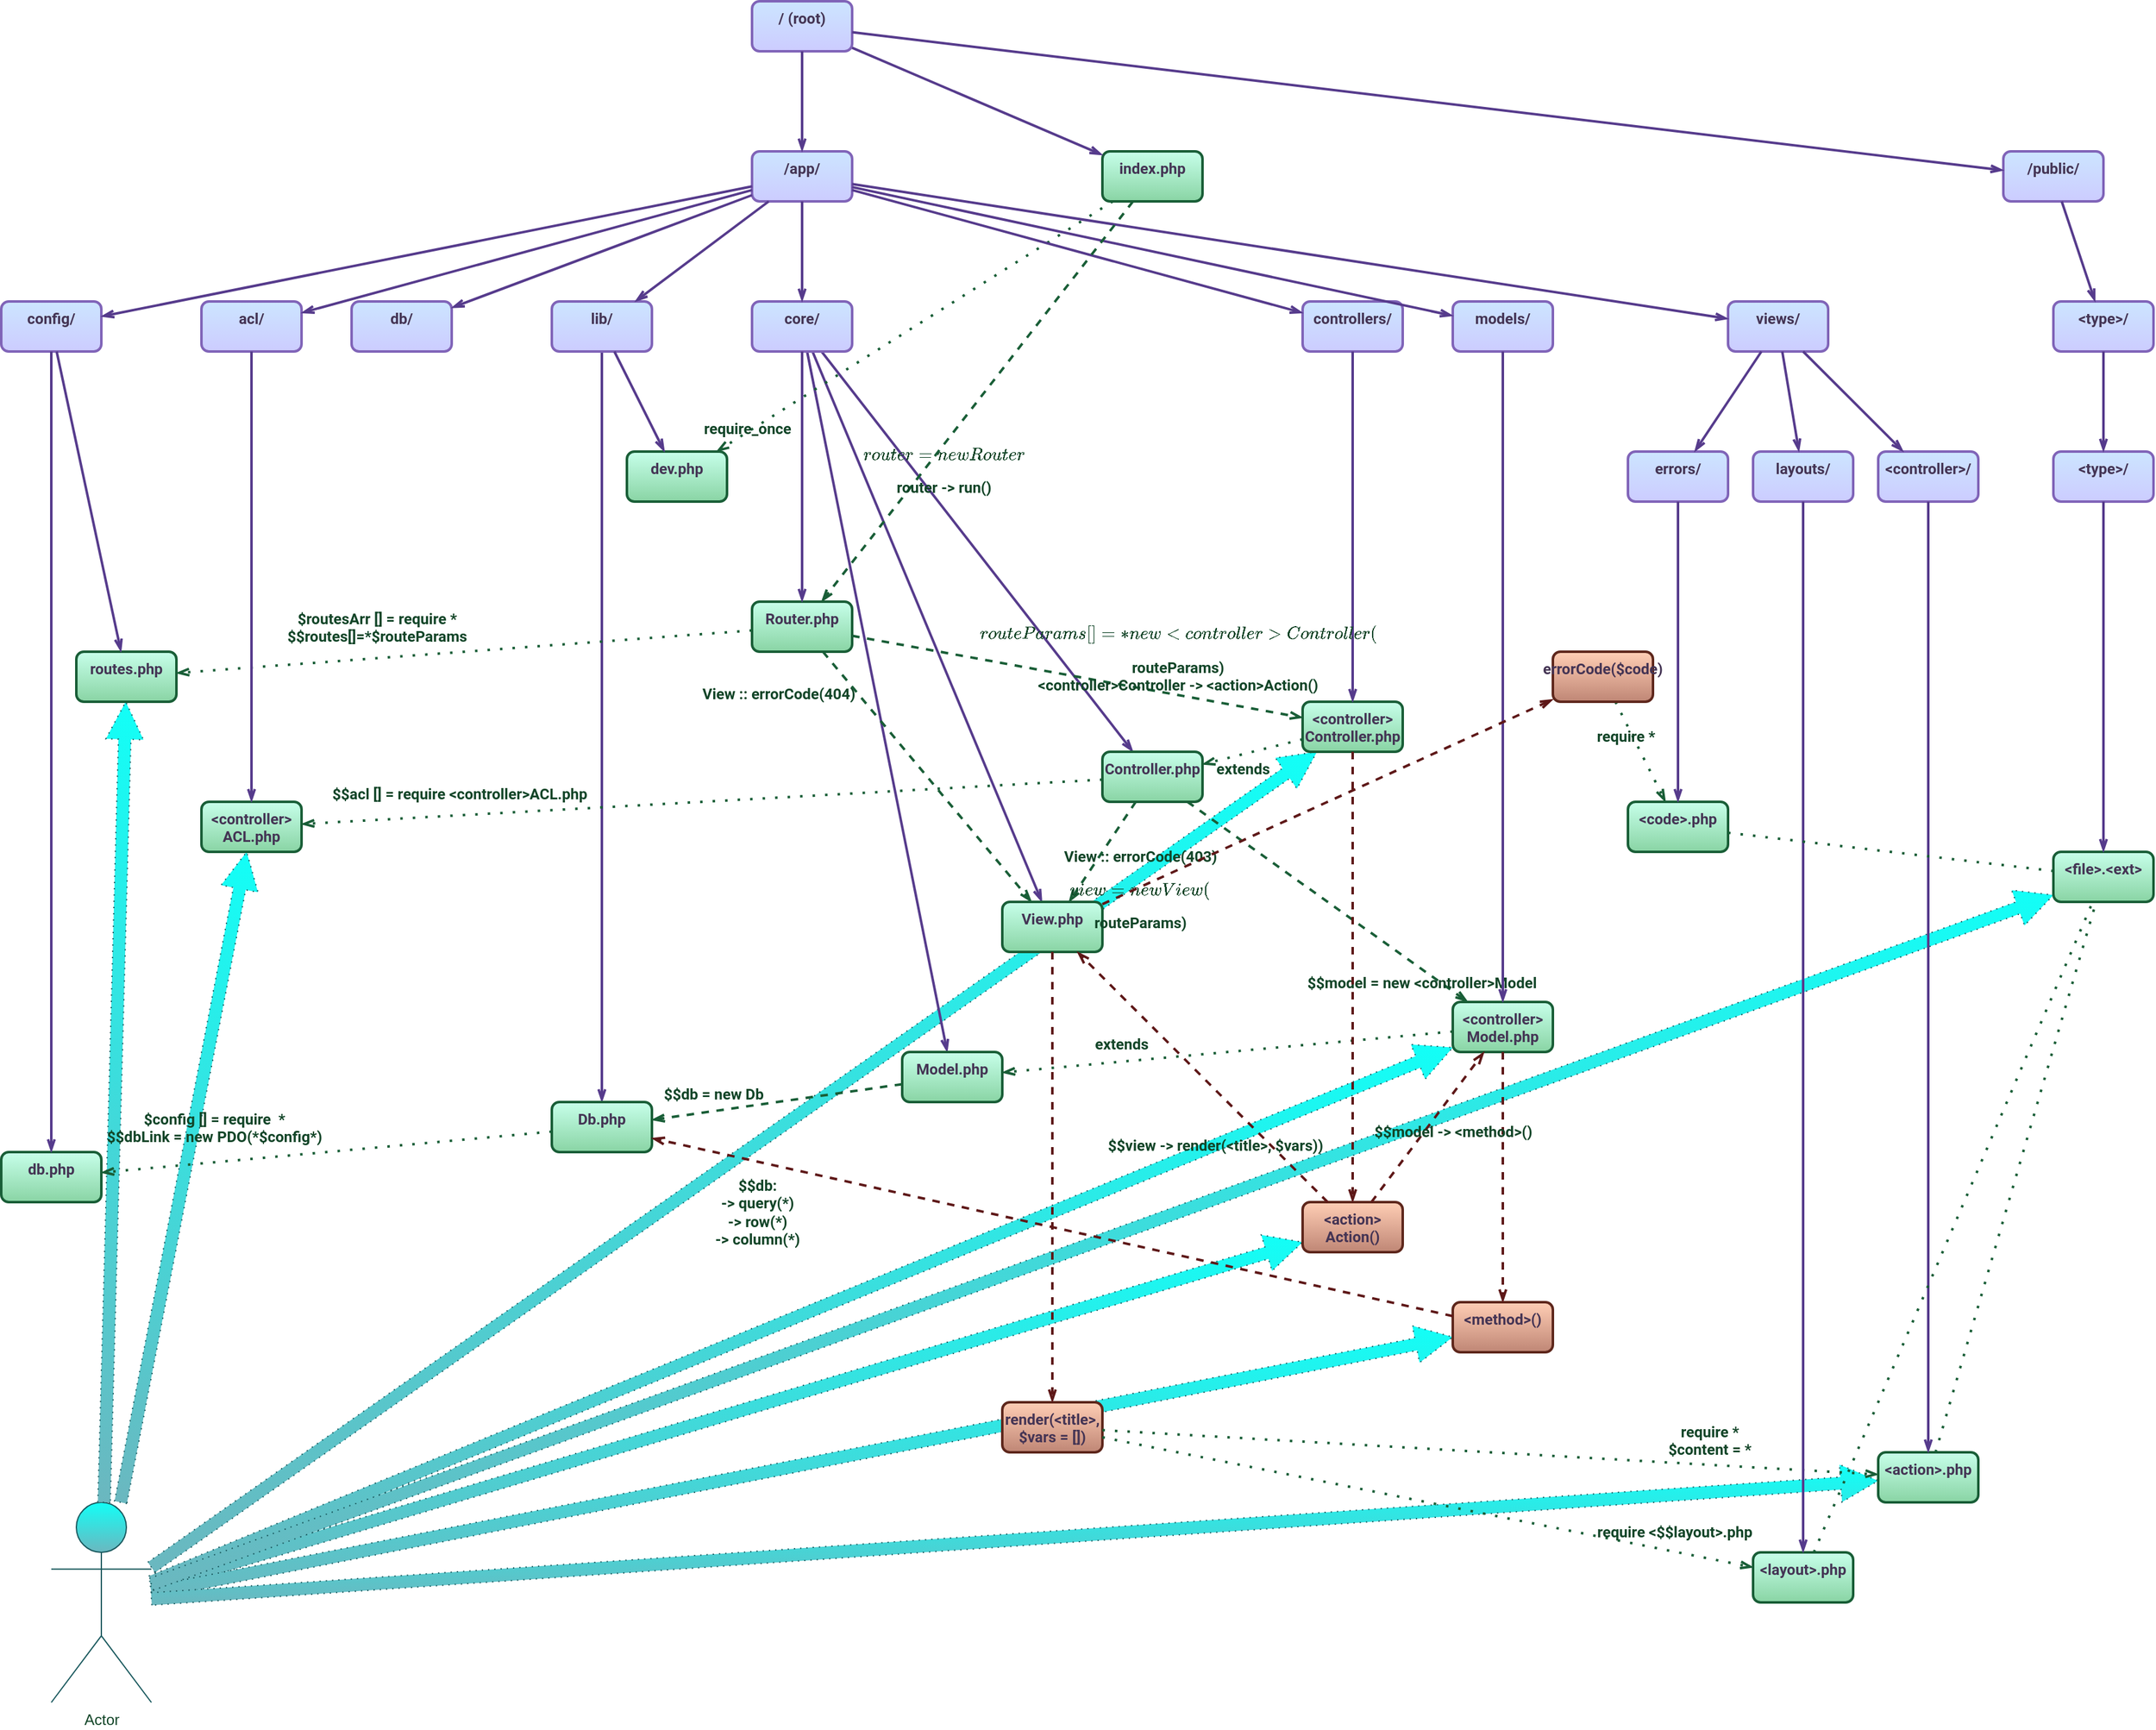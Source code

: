 <mxfile>
    <diagram id="4lM-uxgtaoDzdKt9aJTu" name="mvc">
        <mxGraphModel dx="2299" dy="960" grid="1" gridSize="10" guides="1" tooltips="1" connect="1" arrows="1" fold="1" page="0" pageScale="1" pageWidth="827" pageHeight="1169" math="0" shadow="0">
            <root>
                <mxCell id="0"/>
                <mxCell id="1" parent="0"/>
                <mxCell id="147" value="Actor" style="shape=umlActor;verticalLabelPosition=bottom;verticalAlign=top;html=1;outlineConnect=0;strokeColor=#1A595E;fontColor=#124528;fillColor=#12FFF7;gradientColor=#6BB7BF;" parent="1" vertex="1">
                    <mxGeometry x="-1080" y="1440" width="80" height="160" as="geometry"/>
                </mxCell>
                <mxCell id="148" value="" style="fontSize=12;html=1;endArrow=openThin;fontFamily=Helvetica;verticalAlign=top;fillColor=#12FFF7;strokeColor=#1A595E;fontColor=#124528;fontStyle=1;strokeWidth=1;comic=0;fontSource=https%3A%2F%2Ffonts.googleapis.com%2Fcss%3Ffamily%3DRoboto;labelBackgroundColor=none;swimlaneFillColor=#B8D7FF;gradientColor=#6BB7BF;rounded=0;endFill=0;dashed=1;dashPattern=1 4;shape=arrow;" parent="1" source="147" target="79" edge="1">
                    <mxGeometry x="-0.798" y="50" width="100" height="100" relative="1" as="geometry">
                        <mxPoint x="-230.0" y="1398" as="sourcePoint"/>
                        <mxPoint x="-160" y="1840" as="targetPoint"/>
                        <mxPoint as="offset"/>
                    </mxGeometry>
                </mxCell>
                <mxCell id="159" value="" style="fontSize=12;html=1;endArrow=openThin;fontFamily=Helvetica;verticalAlign=top;fillColor=#12FFF7;strokeColor=#1A595E;fontColor=#124528;fontStyle=1;strokeWidth=1;comic=0;fontSource=https%3A%2F%2Ffonts.googleapis.com%2Fcss%3Ffamily%3DRoboto;labelBackgroundColor=none;swimlaneFillColor=#B8D7FF;gradientColor=#6BB7BF;rounded=0;endFill=0;dashed=1;dashPattern=1 4;shape=arrow;" parent="1" source="147" target="100" edge="1">
                    <mxGeometry x="-0.798" y="50" width="100" height="100" relative="1" as="geometry">
                        <mxPoint x="-70" y="1806.735" as="sourcePoint"/>
                        <mxPoint x="-930" y="1010" as="targetPoint"/>
                        <mxPoint as="offset"/>
                    </mxGeometry>
                </mxCell>
                <mxCell id="160" value="" style="fontSize=12;html=1;endArrow=openThin;fontFamily=Helvetica;verticalAlign=top;fillColor=#12FFF7;strokeColor=#1A595E;fontColor=#124528;fontStyle=1;strokeWidth=1;comic=0;fontSource=https%3A%2F%2Ffonts.googleapis.com%2Fcss%3Ffamily%3DRoboto;labelBackgroundColor=none;swimlaneFillColor=#B8D7FF;gradientColor=#6BB7BF;rounded=0;endFill=0;dashed=1;dashPattern=1 4;shape=arrow;" parent="1" source="147" target="84" edge="1">
                    <mxGeometry x="-0.798" y="50" width="100" height="100" relative="1" as="geometry">
                        <mxPoint x="-70" y="1807.273" as="sourcePoint"/>
                        <mxPoint x="-891.277" y="930" as="targetPoint"/>
                        <mxPoint as="offset"/>
                    </mxGeometry>
                </mxCell>
                <mxCell id="161" value="" style="fontSize=12;html=1;endArrow=openThin;fontFamily=Helvetica;verticalAlign=top;fillColor=#12FFF7;strokeColor=#1A595E;fontColor=#124528;fontStyle=1;strokeWidth=1;comic=0;fontSource=https%3A%2F%2Ffonts.googleapis.com%2Fcss%3Ffamily%3DRoboto;labelBackgroundColor=none;swimlaneFillColor=#B8D7FF;gradientColor=#6BB7BF;rounded=0;endFill=0;dashed=1;dashPattern=1 4;shape=arrow;" parent="1" source="147" target="121" edge="1">
                    <mxGeometry x="-0.798" y="50" width="100" height="100" relative="1" as="geometry">
                        <mxPoint x="-60" y="1817.273" as="sourcePoint"/>
                        <mxPoint x="-30.608" y="850" as="targetPoint"/>
                        <mxPoint as="offset"/>
                    </mxGeometry>
                </mxCell>
                <mxCell id="162" value="" style="fontSize=12;html=1;endArrow=openThin;fontFamily=Helvetica;verticalAlign=top;fillColor=#12FFF7;strokeColor=#1A595E;fontColor=#124528;fontStyle=1;strokeWidth=1;comic=0;fontSource=https%3A%2F%2Ffonts.googleapis.com%2Fcss%3Ffamily%3DRoboto;labelBackgroundColor=none;swimlaneFillColor=#B8D7FF;gradientColor=#6BB7BF;rounded=0;endFill=0;dashed=1;dashPattern=1 4;shape=arrow;" parent="1" source="147" target="123" edge="1">
                    <mxGeometry x="-0.798" y="50" width="100" height="100" relative="1" as="geometry">
                        <mxPoint x="-50" y="1827.273" as="sourcePoint"/>
                        <mxPoint x="-30.67" y="1250" as="targetPoint"/>
                        <mxPoint as="offset"/>
                    </mxGeometry>
                </mxCell>
                <mxCell id="163" value="" style="fontSize=12;html=1;endArrow=openThin;fontFamily=Helvetica;verticalAlign=top;fillColor=#12FFF7;strokeColor=#1A595E;fontColor=#124528;fontStyle=1;strokeWidth=1;comic=0;fontSource=https%3A%2F%2Ffonts.googleapis.com%2Fcss%3Ffamily%3DRoboto;labelBackgroundColor=none;swimlaneFillColor=#B8D7FF;gradientColor=#6BB7BF;rounded=0;endFill=0;dashed=1;dashPattern=1 4;shape=arrow;" parent="1" source="147" target="111" edge="1">
                    <mxGeometry x="-0.798" y="50" width="100" height="100" relative="1" as="geometry">
                        <mxPoint x="-40" y="1837.273" as="sourcePoint"/>
                        <mxPoint x="85.069" y="1330" as="targetPoint"/>
                        <mxPoint as="offset"/>
                    </mxGeometry>
                </mxCell>
                <mxCell id="164" value="" style="fontSize=12;html=1;endArrow=openThin;fontFamily=Helvetica;verticalAlign=top;fillColor=#12FFF7;strokeColor=#1A595E;fontColor=#124528;fontStyle=1;strokeWidth=1;comic=0;fontSource=https%3A%2F%2Ffonts.googleapis.com%2Fcss%3Ffamily%3DRoboto;labelBackgroundColor=none;swimlaneFillColor=#B8D7FF;gradientColor=#6BB7BF;rounded=0;endFill=0;dashed=1;dashPattern=1 4;shape=arrow;" parent="1" source="147" target="152" edge="1">
                    <mxGeometry x="-0.798" y="50" width="100" height="100" relative="1" as="geometry">
                        <mxPoint x="-30" y="1847.273" as="sourcePoint"/>
                        <mxPoint x="86.912" y="1090" as="targetPoint"/>
                        <mxPoint as="offset"/>
                    </mxGeometry>
                </mxCell>
                <mxCell id="165" value="" style="fontSize=12;html=1;endArrow=openThin;fontFamily=Helvetica;verticalAlign=top;fillColor=#12FFF7;strokeColor=#1A595E;fontColor=#124528;fontStyle=1;strokeWidth=1;comic=0;fontSource=https%3A%2F%2Ffonts.googleapis.com%2Fcss%3Ffamily%3DRoboto;labelBackgroundColor=none;swimlaneFillColor=#B8D7FF;gradientColor=#6BB7BF;rounded=0;endFill=0;dashed=1;dashPattern=1 4;shape=arrow;" parent="1" source="147" target="128" edge="1">
                    <mxGeometry x="-0.798" y="50" width="100" height="100" relative="1" as="geometry">
                        <mxPoint x="-20" y="1857.273" as="sourcePoint"/>
                        <mxPoint x="556.994" y="970" as="targetPoint"/>
                        <mxPoint as="offset"/>
                    </mxGeometry>
                </mxCell>
                <mxCell id="116" value="" style="fontSize=12;html=1;endArrow=openThin;fontFamily=Roboto;verticalAlign=top;fillColor=#CCE5FF;strokeColor=#563B8C;fontColor=#443454;fontStyle=1;startSize=40;strokeWidth=2;comic=0;fontSource=https%3A%2F%2Ffonts.googleapis.com%2Fcss%3Ffamily%3DRoboto;labelBackgroundColor=none;swimlaneFillColor=#B8D7FF;gradientColor=#CCCCFF;rounded=0;endFill=0;" parent="1" source="62" target="115" edge="1">
                    <mxGeometry width="100" height="100" relative="1" as="geometry">
                        <mxPoint x="-590" y="530" as="sourcePoint"/>
                        <mxPoint x="-590" y="610" as="targetPoint"/>
                    </mxGeometry>
                </mxCell>
                <mxCell id="91" value="" style="fontSize=12;html=1;endArrow=openThin;fontFamily=Roboto;verticalAlign=top;fillColor=#CCE5FF;strokeColor=#563B8C;fontColor=#443454;fontStyle=1;startSize=40;strokeWidth=2;comic=0;fontSource=https%3A%2F%2Ffonts.googleapis.com%2Fcss%3Ffamily%3DRoboto;labelBackgroundColor=none;swimlaneFillColor=#B8D7FF;gradientColor=#CCCCFF;rounded=0;endFill=0;" parent="1" source="60" target="90" edge="1">
                    <mxGeometry width="100" height="100" relative="1" as="geometry">
                        <mxPoint x="-470" y="570" as="sourcePoint"/>
                        <mxPoint x="-470" y="730" as="targetPoint"/>
                    </mxGeometry>
                </mxCell>
                <mxCell id="97" value="" style="fontSize=12;html=1;endArrow=openThin;fontFamily=Roboto;verticalAlign=top;fillColor=#CCE5FF;strokeColor=#563B8C;fontColor=#443454;fontStyle=1;startSize=40;strokeWidth=2;comic=0;fontSource=https%3A%2F%2Ffonts.googleapis.com%2Fcss%3Ffamily%3DRoboto;labelBackgroundColor=none;swimlaneFillColor=#B8D7FF;gradientColor=#CCCCFF;rounded=0;endFill=0;" parent="1" source="60" target="95" edge="1">
                    <mxGeometry width="100" height="100" relative="1" as="geometry">
                        <mxPoint x="-467.143" y="570" as="sourcePoint"/>
                        <mxPoint x="-432.857" y="810" as="targetPoint"/>
                    </mxGeometry>
                </mxCell>
                <mxCell id="98" value="" style="fontSize=12;html=1;endArrow=openThin;fontFamily=Roboto;verticalAlign=top;fillColor=#CCE5FF;strokeColor=#563B8C;fontColor=#443454;fontStyle=1;startSize=40;strokeWidth=2;comic=0;fontSource=https%3A%2F%2Ffonts.googleapis.com%2Fcss%3Ffamily%3DRoboto;labelBackgroundColor=none;swimlaneFillColor=#B8D7FF;gradientColor=#CCCCFF;rounded=0;endFill=0;" parent="1" source="60" target="96" edge="1">
                    <mxGeometry width="100" height="100" relative="1" as="geometry">
                        <mxPoint x="-467.778" y="570" as="sourcePoint"/>
                        <mxPoint x="-432.222" y="890" as="targetPoint"/>
                    </mxGeometry>
                </mxCell>
                <mxCell id="73" value="require_once" style="fontSize=12;html=1;endArrow=openThin;fontFamily=Roboto;verticalAlign=top;fillColor=#CCE5FF;strokeColor=#195E37;fontColor=#124528;fontStyle=1;startSize=40;strokeWidth=2;comic=0;fontSource=https%3A%2F%2Ffonts.googleapis.com%2Fcss%3Ffamily%3DRoboto;labelBackgroundColor=none;swimlaneFillColor=#B8D7FF;gradientColor=#CCCCFF;rounded=0;endFill=0;dashed=1;dashPattern=1 4;" parent="1" source="48" target="71" edge="1">
                    <mxGeometry x="0.802" y="-14" width="100" height="100" relative="1" as="geometry">
                        <mxPoint x="-580" y="650" as="sourcePoint"/>
                        <mxPoint x="-580" y="770" as="targetPoint"/>
                        <mxPoint as="offset"/>
                    </mxGeometry>
                </mxCell>
                <mxCell id="47" value="/ (root)" style="rounded=1;whiteSpace=wrap;html=1;fontFamily=Roboto;verticalAlign=top;fillColor=#CCE5FF;strokeColor=#8064B8;fontColor=#443454;fontStyle=1;startSize=40;strokeWidth=2;comic=0;fontSource=https%3A%2F%2Ffonts.googleapis.com%2Fcss%3Ffamily%3DRoboto;labelBackgroundColor=none;swimlaneFillColor=#B8D7FF;gradientColor=#CCCCFF;" parent="1" vertex="1">
                    <mxGeometry x="-520" y="240" width="80" height="40" as="geometry"/>
                </mxCell>
                <mxCell id="48" value="index.php" style="rounded=1;whiteSpace=wrap;html=1;fontFamily=Roboto;verticalAlign=top;fillColor=#C7FFEA;strokeColor=#195E37;fontColor=#443454;fontStyle=1;startSize=40;strokeWidth=2;comic=0;fontSource=https%3A%2F%2Ffonts.googleapis.com%2Fcss%3Ffamily%3DRoboto;labelBackgroundColor=none;swimlaneFillColor=#B8D7FF;gradientColor=#89D4A4;" parent="1" vertex="1">
                    <mxGeometry x="-240" y="360" width="80" height="40" as="geometry"/>
                </mxCell>
                <mxCell id="49" value="/app/" style="rounded=1;whiteSpace=wrap;html=1;fontFamily=Roboto;verticalAlign=top;fillColor=#CCE5FF;strokeColor=#8064B8;fontColor=#443454;fontStyle=1;startSize=40;strokeWidth=2;comic=0;fontSource=https%3A%2F%2Ffonts.googleapis.com%2Fcss%3Ffamily%3DRoboto;labelBackgroundColor=none;swimlaneFillColor=#B8D7FF;gradientColor=#CCCCFF;" parent="1" vertex="1">
                    <mxGeometry x="-520" y="360" width="80" height="40" as="geometry"/>
                </mxCell>
                <mxCell id="50" value="" style="fontSize=12;html=1;endArrow=openThin;fontFamily=Roboto;verticalAlign=top;fillColor=#CCE5FF;strokeColor=#563B8C;fontColor=#443454;fontStyle=1;startSize=40;strokeWidth=2;comic=0;fontSource=https%3A%2F%2Ffonts.googleapis.com%2Fcss%3Ffamily%3DRoboto;labelBackgroundColor=none;swimlaneFillColor=#B8D7FF;gradientColor=#CCCCFF;rounded=0;endFill=0;" parent="1" source="47" target="48" edge="1">
                    <mxGeometry width="100" height="100" relative="1" as="geometry">
                        <mxPoint x="-650" y="167.0" as="sourcePoint"/>
                        <mxPoint x="-550" y="247.0" as="targetPoint"/>
                    </mxGeometry>
                </mxCell>
                <mxCell id="51" value="" style="fontSize=12;html=1;endArrow=openThin;fontFamily=Roboto;verticalAlign=top;fillColor=#CCE5FF;strokeColor=#563B8C;fontColor=#443454;fontStyle=1;startSize=40;strokeWidth=2;comic=0;fontSource=https%3A%2F%2Ffonts.googleapis.com%2Fcss%3Ffamily%3DRoboto;labelBackgroundColor=none;swimlaneFillColor=#B8D7FF;gradientColor=#CCCCFF;rounded=0;endFill=0;" parent="1" source="47" target="49" edge="1">
                    <mxGeometry width="100" height="100" relative="1" as="geometry">
                        <mxPoint x="-710" y="410" as="sourcePoint"/>
                        <mxPoint x="-640" y="490" as="targetPoint"/>
                    </mxGeometry>
                </mxCell>
                <mxCell id="52" value="/public/" style="rounded=1;whiteSpace=wrap;html=1;fontFamily=Roboto;verticalAlign=top;fillColor=#CCE5FF;strokeColor=#8064B8;fontColor=#443454;fontStyle=1;startSize=40;strokeWidth=2;comic=0;fontSource=https%3A%2F%2Ffonts.googleapis.com%2Fcss%3Ffamily%3DRoboto;labelBackgroundColor=none;swimlaneFillColor=#B8D7FF;gradientColor=#CCCCFF;" parent="1" vertex="1">
                    <mxGeometry x="480" y="360" width="80" height="40" as="geometry"/>
                </mxCell>
                <mxCell id="53" value="" style="fontSize=12;html=1;endArrow=openThin;fontFamily=Roboto;verticalAlign=top;fillColor=#CCE5FF;strokeColor=#563B8C;fontColor=#443454;fontStyle=1;startSize=40;strokeWidth=2;comic=0;fontSource=https%3A%2F%2Ffonts.googleapis.com%2Fcss%3Ffamily%3DRoboto;labelBackgroundColor=none;swimlaneFillColor=#B8D7FF;gradientColor=#CCCCFF;rounded=0;endFill=0;" parent="1" source="47" target="52" edge="1">
                    <mxGeometry width="100" height="100" relative="1" as="geometry">
                        <mxPoint x="-710" y="390" as="sourcePoint"/>
                        <mxPoint x="-670" y="510" as="targetPoint"/>
                    </mxGeometry>
                </mxCell>
                <mxCell id="54" value="acl/" style="rounded=1;whiteSpace=wrap;html=1;fontFamily=Roboto;verticalAlign=top;fillColor=#CCE5FF;strokeColor=#8064B8;fontColor=#443454;fontStyle=1;startSize=40;strokeWidth=2;comic=0;fontSource=https%3A%2F%2Ffonts.googleapis.com%2Fcss%3Ffamily%3DRoboto;labelBackgroundColor=none;swimlaneFillColor=#B8D7FF;gradientColor=#CCCCFF;" parent="1" vertex="1">
                    <mxGeometry x="-960" y="480" width="80" height="40" as="geometry"/>
                </mxCell>
                <mxCell id="55" value="" style="fontSize=12;html=1;endArrow=openThin;fontFamily=Roboto;verticalAlign=top;fillColor=#CCE5FF;strokeColor=#563B8C;fontColor=#443454;fontStyle=1;startSize=40;strokeWidth=2;comic=0;fontSource=https%3A%2F%2Ffonts.googleapis.com%2Fcss%3Ffamily%3DRoboto;labelBackgroundColor=none;swimlaneFillColor=#B8D7FF;gradientColor=#CCCCFF;rounded=0;endFill=0;" parent="1" source="49" target="54" edge="1">
                    <mxGeometry width="100" height="100" relative="1" as="geometry">
                        <mxPoint x="-510" y="350" as="sourcePoint"/>
                        <mxPoint x="-749.941" y="410" as="targetPoint"/>
                    </mxGeometry>
                </mxCell>
                <mxCell id="56" value="config/" style="rounded=1;whiteSpace=wrap;html=1;fontFamily=Roboto;verticalAlign=top;fillColor=#CCE5FF;strokeColor=#8064B8;fontColor=#443454;fontStyle=1;startSize=40;strokeWidth=2;comic=0;fontSource=https%3A%2F%2Ffonts.googleapis.com%2Fcss%3Ffamily%3DRoboto;labelBackgroundColor=none;swimlaneFillColor=#B8D7FF;gradientColor=#CCCCFF;" parent="1" vertex="1">
                    <mxGeometry x="-1120" y="480" width="80" height="40" as="geometry"/>
                </mxCell>
                <mxCell id="57" value="" style="fontSize=12;html=1;endArrow=openThin;fontFamily=Roboto;verticalAlign=top;fillColor=#CCE5FF;strokeColor=#563B8C;fontColor=#443454;fontStyle=1;startSize=40;strokeWidth=2;comic=0;fontSource=https%3A%2F%2Ffonts.googleapis.com%2Fcss%3Ffamily%3DRoboto;labelBackgroundColor=none;swimlaneFillColor=#B8D7FF;gradientColor=#CCCCFF;rounded=0;endFill=0;" parent="1" source="49" target="56" edge="1">
                    <mxGeometry width="100" height="100" relative="1" as="geometry">
                        <mxPoint x="-589.941" y="450" as="sourcePoint"/>
                        <mxPoint x="-629.941" y="530" as="targetPoint"/>
                    </mxGeometry>
                </mxCell>
                <mxCell id="58" value="controllers/" style="rounded=1;whiteSpace=wrap;html=1;fontFamily=Roboto;verticalAlign=top;fillColor=#CCE5FF;strokeColor=#8064B8;fontColor=#443454;fontStyle=1;startSize=40;strokeWidth=2;comic=0;fontSource=https%3A%2F%2Ffonts.googleapis.com%2Fcss%3Ffamily%3DRoboto;labelBackgroundColor=none;swimlaneFillColor=#B8D7FF;gradientColor=#CCCCFF;" parent="1" vertex="1">
                    <mxGeometry x="-80" y="480" width="80" height="40" as="geometry"/>
                </mxCell>
                <mxCell id="59" value="" style="fontSize=12;html=1;endArrow=openThin;fontFamily=Roboto;verticalAlign=top;fillColor=#CCE5FF;strokeColor=#563B8C;fontColor=#443454;fontStyle=1;startSize=40;strokeWidth=2;comic=0;fontSource=https%3A%2F%2Ffonts.googleapis.com%2Fcss%3Ffamily%3DRoboto;labelBackgroundColor=none;swimlaneFillColor=#B8D7FF;gradientColor=#CCCCFF;rounded=0;endFill=0;" parent="1" source="49" target="58" edge="1">
                    <mxGeometry width="100" height="100" relative="1" as="geometry">
                        <mxPoint x="-589.941" y="450" as="sourcePoint"/>
                        <mxPoint x="-529.941" y="530" as="targetPoint"/>
                    </mxGeometry>
                </mxCell>
                <mxCell id="60" value="core/" style="rounded=1;whiteSpace=wrap;html=1;fontFamily=Roboto;verticalAlign=top;fillColor=#CCE5FF;strokeColor=#8064B8;fontColor=#443454;fontStyle=1;startSize=40;strokeWidth=2;comic=0;fontSource=https%3A%2F%2Ffonts.googleapis.com%2Fcss%3Ffamily%3DRoboto;labelBackgroundColor=none;swimlaneFillColor=#B8D7FF;gradientColor=#CCCCFF;" parent="1" vertex="1">
                    <mxGeometry x="-520" y="480" width="80" height="40" as="geometry"/>
                </mxCell>
                <mxCell id="61" value="db/" style="rounded=1;whiteSpace=wrap;html=1;fontFamily=Roboto;verticalAlign=top;fillColor=#CCE5FF;strokeColor=#8064B8;fontColor=#443454;fontStyle=1;startSize=40;strokeWidth=2;comic=0;fontSource=https%3A%2F%2Ffonts.googleapis.com%2Fcss%3Ffamily%3DRoboto;labelBackgroundColor=none;swimlaneFillColor=#B8D7FF;gradientColor=#CCCCFF;" parent="1" vertex="1">
                    <mxGeometry x="-840" y="480" width="80" height="40" as="geometry"/>
                </mxCell>
                <mxCell id="62" value="lib/" style="rounded=1;whiteSpace=wrap;html=1;fontFamily=Roboto;verticalAlign=top;fillColor=#CCE5FF;strokeColor=#8064B8;fontColor=#443454;fontStyle=1;startSize=40;strokeWidth=2;comic=0;fontSource=https%3A%2F%2Ffonts.googleapis.com%2Fcss%3Ffamily%3DRoboto;labelBackgroundColor=none;swimlaneFillColor=#B8D7FF;gradientColor=#CCCCFF;" parent="1" vertex="1">
                    <mxGeometry x="-680" y="480" width="80" height="40" as="geometry"/>
                </mxCell>
                <mxCell id="63" value="models/" style="rounded=1;whiteSpace=wrap;html=1;fontFamily=Roboto;verticalAlign=top;fillColor=#CCE5FF;strokeColor=#8064B8;fontColor=#443454;fontStyle=1;startSize=40;strokeWidth=2;comic=0;fontSource=https%3A%2F%2Ffonts.googleapis.com%2Fcss%3Ffamily%3DRoboto;labelBackgroundColor=none;swimlaneFillColor=#B8D7FF;gradientColor=#CCCCFF;" parent="1" vertex="1">
                    <mxGeometry x="40" y="480" width="80" height="40" as="geometry"/>
                </mxCell>
                <mxCell id="64" value="views/" style="rounded=1;whiteSpace=wrap;html=1;fontFamily=Roboto;verticalAlign=top;fillColor=#CCE5FF;strokeColor=#8064B8;fontColor=#443454;fontStyle=1;startSize=40;strokeWidth=2;comic=0;fontSource=https%3A%2F%2Ffonts.googleapis.com%2Fcss%3Ffamily%3DRoboto;labelBackgroundColor=none;swimlaneFillColor=#B8D7FF;gradientColor=#CCCCFF;" parent="1" vertex="1">
                    <mxGeometry x="260" y="480" width="80" height="40" as="geometry"/>
                </mxCell>
                <mxCell id="65" value="" style="fontSize=12;html=1;endArrow=openThin;fontFamily=Roboto;verticalAlign=top;fillColor=#CCE5FF;strokeColor=#563B8C;fontColor=#443454;fontStyle=1;startSize=40;strokeWidth=2;comic=0;fontSource=https%3A%2F%2Ffonts.googleapis.com%2Fcss%3Ffamily%3DRoboto;labelBackgroundColor=none;swimlaneFillColor=#B8D7FF;gradientColor=#CCCCFF;rounded=0;endFill=0;" parent="1" source="49" target="63" edge="1">
                    <mxGeometry width="100" height="100" relative="1" as="geometry">
                        <mxPoint x="-550" y="430" as="sourcePoint"/>
                        <mxPoint x="-439.941" y="530" as="targetPoint"/>
                    </mxGeometry>
                </mxCell>
                <mxCell id="66" value="" style="fontSize=12;html=1;endArrow=openThin;fontFamily=Roboto;verticalAlign=top;fillColor=#CCE5FF;strokeColor=#563B8C;fontColor=#443454;fontStyle=1;startSize=40;strokeWidth=2;comic=0;fontSource=https%3A%2F%2Ffonts.googleapis.com%2Fcss%3Ffamily%3DRoboto;labelBackgroundColor=none;swimlaneFillColor=#B8D7FF;gradientColor=#CCCCFF;rounded=0;endFill=0;" parent="1" source="49" target="64" edge="1">
                    <mxGeometry width="100" height="100" relative="1" as="geometry">
                        <mxPoint x="-589.941" y="450" as="sourcePoint"/>
                        <mxPoint x="-549.941" y="530" as="targetPoint"/>
                    </mxGeometry>
                </mxCell>
                <mxCell id="67" value="" style="fontSize=12;html=1;endArrow=openThin;fontFamily=Roboto;verticalAlign=top;fillColor=#CCE5FF;strokeColor=#563B8C;fontColor=#443454;fontStyle=1;startSize=40;strokeWidth=2;comic=0;fontSource=https%3A%2F%2Ffonts.googleapis.com%2Fcss%3Ffamily%3DRoboto;labelBackgroundColor=none;swimlaneFillColor=#B8D7FF;gradientColor=#CCCCFF;rounded=0;endFill=0;" parent="1" source="49" target="61" edge="1">
                    <mxGeometry width="100" height="100" relative="1" as="geometry">
                        <mxPoint x="-569.167" y="410" as="sourcePoint"/>
                        <mxPoint x="-760.833" y="610" as="targetPoint"/>
                    </mxGeometry>
                </mxCell>
                <mxCell id="68" value="" style="fontSize=12;html=1;endArrow=openThin;fontFamily=Roboto;verticalAlign=top;fillColor=#CCE5FF;strokeColor=#563B8C;fontColor=#443454;fontStyle=1;startSize=40;strokeWidth=2;comic=0;fontSource=https%3A%2F%2Ffonts.googleapis.com%2Fcss%3Ffamily%3DRoboto;labelBackgroundColor=none;swimlaneFillColor=#B8D7FF;gradientColor=#CCCCFF;rounded=0;endFill=0;" parent="1" source="49" target="62" edge="1">
                    <mxGeometry width="100" height="100" relative="1" as="geometry">
                        <mxPoint x="-559.167" y="420" as="sourcePoint"/>
                        <mxPoint x="-659.444" y="610" as="targetPoint"/>
                    </mxGeometry>
                </mxCell>
                <mxCell id="69" value="" style="fontSize=12;html=1;endArrow=openThin;fontFamily=Roboto;verticalAlign=top;fillColor=#CCE5FF;strokeColor=#563B8C;fontColor=#443454;fontStyle=1;startSize=40;strokeWidth=2;comic=0;fontSource=https%3A%2F%2Ffonts.googleapis.com%2Fcss%3Ffamily%3DRoboto;labelBackgroundColor=none;swimlaneFillColor=#B8D7FF;gradientColor=#CCCCFF;rounded=0;endFill=0;" parent="1" source="49" target="60" edge="1">
                    <mxGeometry width="100" height="100" relative="1" as="geometry">
                        <mxPoint x="-549.167" y="430" as="sourcePoint"/>
                        <mxPoint x="-576.917" y="610" as="targetPoint"/>
                    </mxGeometry>
                </mxCell>
                <mxCell id="71" value="dev.php" style="rounded=1;whiteSpace=wrap;html=1;fontFamily=Roboto;verticalAlign=top;fillColor=#C7FFEA;strokeColor=#195E37;fontColor=#443454;fontStyle=1;startSize=40;strokeWidth=2;comic=0;fontSource=https%3A%2F%2Ffonts.googleapis.com%2Fcss%3Ffamily%3DRoboto;labelBackgroundColor=none;swimlaneFillColor=#B8D7FF;gradientColor=#89D4A4;" parent="1" vertex="1">
                    <mxGeometry x="-620" y="600" width="80" height="40" as="geometry"/>
                </mxCell>
                <mxCell id="75" value="Router.php" style="rounded=1;whiteSpace=wrap;html=1;fontFamily=Roboto;verticalAlign=top;fillColor=#C7FFEA;strokeColor=#195E37;fontColor=#443454;fontStyle=1;startSize=40;strokeWidth=2;comic=0;fontSource=https%3A%2F%2Ffonts.googleapis.com%2Fcss%3Ffamily%3DRoboto;labelBackgroundColor=none;swimlaneFillColor=#B8D7FF;gradientColor=#89D4A4;" parent="1" vertex="1">
                    <mxGeometry x="-520" y="720" width="80" height="40" as="geometry"/>
                </mxCell>
                <mxCell id="76" value="" style="fontSize=12;html=1;endArrow=openThin;fontFamily=Roboto;verticalAlign=top;fillColor=#CCE5FF;strokeColor=#563B8C;fontColor=#443454;fontStyle=1;startSize=40;strokeWidth=2;comic=0;fontSource=https%3A%2F%2Ffonts.googleapis.com%2Fcss%3Ffamily%3DRoboto;labelBackgroundColor=none;swimlaneFillColor=#B8D7FF;gradientColor=#CCCCFF;rounded=0;endFill=0;" parent="1" source="60" target="75" edge="1">
                    <mxGeometry width="100" height="100" relative="1" as="geometry">
                        <mxPoint x="-470.0" y="370" as="sourcePoint"/>
                        <mxPoint x="-470.0" y="610" as="targetPoint"/>
                    </mxGeometry>
                </mxCell>
                <mxCell id="78" value="$$router = new Router&lt;br&gt;$$router -&amp;gt; run()" style="fontSize=12;html=1;endArrow=openThin;fontFamily=Roboto;verticalAlign=top;fillColor=#CCE5FF;strokeColor=#195E37;fontColor=#124528;fontStyle=1;startSize=40;strokeWidth=2;comic=0;fontSource=https%3A%2F%2Ffonts.googleapis.com%2Fcss%3Ffamily%3DRoboto;labelBackgroundColor=none;swimlaneFillColor=#B8D7FF;gradientColor=#CCCCFF;rounded=0;endFill=0;dashed=1;" parent="1" source="48" target="75" edge="1">
                    <mxGeometry x="0.149" y="-11" width="100" height="100" relative="1" as="geometry">
                        <mxPoint x="-93.182" y="370" as="sourcePoint"/>
                        <mxPoint x="-556.818" y="770" as="targetPoint"/>
                        <mxPoint as="offset"/>
                    </mxGeometry>
                </mxCell>
                <mxCell id="79" value="routes.php" style="rounded=1;whiteSpace=wrap;html=1;fontFamily=Roboto;verticalAlign=top;fillColor=#C7FFEA;strokeColor=#195E37;fontColor=#443454;fontStyle=1;startSize=40;strokeWidth=2;comic=0;fontSource=https%3A%2F%2Ffonts.googleapis.com%2Fcss%3Ffamily%3DRoboto;labelBackgroundColor=none;swimlaneFillColor=#B8D7FF;gradientColor=#89D4A4;" parent="1" vertex="1">
                    <mxGeometry x="-1060" y="760" width="80" height="40" as="geometry"/>
                </mxCell>
                <mxCell id="81" value="" style="fontSize=12;html=1;endArrow=openThin;fontFamily=Roboto;verticalAlign=top;fillColor=#CCE5FF;strokeColor=#563B8C;fontColor=#443454;fontStyle=1;startSize=40;strokeWidth=2;comic=0;fontSource=https%3A%2F%2Ffonts.googleapis.com%2Fcss%3Ffamily%3DRoboto;labelBackgroundColor=none;swimlaneFillColor=#B8D7FF;gradientColor=#CCCCFF;rounded=0;endFill=0;" parent="1" source="62" target="71" edge="1">
                    <mxGeometry width="100" height="100" relative="1" as="geometry">
                        <mxPoint x="-470" y="650" as="sourcePoint"/>
                        <mxPoint x="-580" y="610" as="targetPoint"/>
                    </mxGeometry>
                </mxCell>
                <mxCell id="82" value="" style="fontSize=12;html=1;endArrow=openThin;fontFamily=Roboto;verticalAlign=top;fillColor=#CCE5FF;strokeColor=#563B8C;fontColor=#443454;fontStyle=1;startSize=40;strokeWidth=2;comic=0;fontSource=https%3A%2F%2Ffonts.googleapis.com%2Fcss%3Ffamily%3DRoboto;labelBackgroundColor=none;swimlaneFillColor=#B8D7FF;gradientColor=#CCCCFF;rounded=0;endFill=0;" parent="1" source="56" target="79" edge="1">
                    <mxGeometry width="100" height="100" relative="1" as="geometry">
                        <mxPoint x="-710" y="650" as="sourcePoint"/>
                        <mxPoint x="-710" y="770" as="targetPoint"/>
                    </mxGeometry>
                </mxCell>
                <mxCell id="83" value="$routesArr [] = require *&lt;br&gt;$$routes[]=*$routeParams" style="fontSize=12;html=1;endArrow=openThin;fontFamily=Roboto;verticalAlign=top;fillColor=#CCE5FF;strokeColor=#195E37;fontColor=#124528;fontStyle=1;startSize=40;strokeWidth=2;comic=0;fontSource=https%3A%2F%2Ffonts.googleapis.com%2Fcss%3Ffamily%3DRoboto;labelBackgroundColor=none;swimlaneFillColor=#B8D7FF;gradientColor=#CCCCFF;rounded=0;endFill=0;dashed=1;dashPattern=1 4;" parent="1" source="75" target="79" edge="1">
                    <mxGeometry x="0.29" y="-45" width="100" height="100" relative="1" as="geometry">
                        <mxPoint x="-93.182" y="370" as="sourcePoint"/>
                        <mxPoint x="-556.818" y="770" as="targetPoint"/>
                        <mxPoint as="offset"/>
                    </mxGeometry>
                </mxCell>
                <mxCell id="84" value="&amp;lt;controller&amp;gt;&lt;br&gt;Controller.php" style="rounded=1;whiteSpace=wrap;html=1;fontFamily=Roboto;verticalAlign=top;fillColor=#C7FFEA;strokeColor=#195E37;fontColor=#443454;fontStyle=1;startSize=40;strokeWidth=2;comic=0;fontSource=https%3A%2F%2Ffonts.googleapis.com%2Fcss%3Ffamily%3DRoboto;labelBackgroundColor=none;swimlaneFillColor=#B8D7FF;gradientColor=#89D4A4;" parent="1" vertex="1">
                    <mxGeometry x="-80" y="800" width="80" height="40" as="geometry"/>
                </mxCell>
                <mxCell id="89" value="" style="fontSize=12;html=1;endArrow=openThin;fontFamily=Roboto;verticalAlign=top;fillColor=#CCE5FF;strokeColor=#563B8C;fontColor=#443454;fontStyle=1;startSize=40;strokeWidth=2;comic=0;fontSource=https%3A%2F%2Ffonts.googleapis.com%2Fcss%3Ffamily%3DRoboto;labelBackgroundColor=none;swimlaneFillColor=#B8D7FF;gradientColor=#CCCCFF;rounded=0;endFill=0;" parent="1" source="58" target="84" edge="1">
                    <mxGeometry width="100" height="100" relative="1" as="geometry">
                        <mxPoint x="-430" y="570" as="sourcePoint"/>
                        <mxPoint x="-430" y="730" as="targetPoint"/>
                    </mxGeometry>
                </mxCell>
                <mxCell id="90" value="Controller.php" style="rounded=1;whiteSpace=wrap;html=1;fontFamily=Roboto;verticalAlign=top;fillColor=#C7FFEA;strokeColor=#195E37;fontColor=#443454;fontStyle=1;startSize=40;strokeWidth=2;comic=0;fontSource=https%3A%2F%2Ffonts.googleapis.com%2Fcss%3Ffamily%3DRoboto;labelBackgroundColor=none;swimlaneFillColor=#B8D7FF;gradientColor=#89D4A4;" parent="1" vertex="1">
                    <mxGeometry x="-240" y="840" width="80" height="40" as="geometry"/>
                </mxCell>
                <mxCell id="92" value="$$routeParams[]=*&lt;br&gt;new &amp;lt;controller&amp;gt;Controller($$routeParams)&lt;br&gt;&amp;lt;controller&amp;gt;Controller -&amp;gt; &amp;lt;action&amp;gt;Action()" style="fontSize=12;html=1;endArrow=openThin;fontFamily=Roboto;verticalAlign=top;fillColor=#CCE5FF;strokeColor=#195E37;fontColor=#124528;fontStyle=1;startSize=40;strokeWidth=2;comic=0;fontSource=https%3A%2F%2Ffonts.googleapis.com%2Fcss%3Ffamily%3DRoboto;labelBackgroundColor=none;swimlaneFillColor=#B8D7FF;gradientColor=#CCCCFF;rounded=0;endFill=0;dashed=1;" parent="1" source="75" target="84" edge="1">
                    <mxGeometry x="0.372" y="73" width="100" height="100" relative="1" as="geometry">
                        <mxPoint x="-510" y="750" as="sourcePoint"/>
                        <mxPoint x="-830" y="750" as="targetPoint"/>
                        <mxPoint as="offset"/>
                    </mxGeometry>
                </mxCell>
                <mxCell id="94" value="extends" style="fontSize=12;html=1;endArrow=openThin;fontFamily=Roboto;verticalAlign=top;fillColor=#CCE5FF;strokeColor=#195E37;fontColor=#124528;fontStyle=1;startSize=40;strokeWidth=2;comic=0;fontSource=https%3A%2F%2Ffonts.googleapis.com%2Fcss%3Ffamily%3DRoboto;labelBackgroundColor=none;swimlaneFillColor=#B8D7FF;gradientColor=#CCCCFF;rounded=0;endFill=0;dashed=1;dashPattern=1 4;" parent="1" source="84" target="90" edge="1">
                    <mxGeometry x="0.191" y="-2" width="100" height="100" relative="1" as="geometry">
                        <mxPoint x="-101.875" y="410" as="sourcePoint"/>
                        <mxPoint x="-548.125" y="690" as="targetPoint"/>
                        <mxPoint as="offset"/>
                    </mxGeometry>
                </mxCell>
                <mxCell id="95" value="View.php" style="rounded=1;whiteSpace=wrap;html=1;fontFamily=Roboto;verticalAlign=top;fillColor=#C7FFEA;strokeColor=#195E37;fontColor=#443454;fontStyle=1;startSize=40;strokeWidth=2;comic=0;fontSource=https%3A%2F%2Ffonts.googleapis.com%2Fcss%3Ffamily%3DRoboto;labelBackgroundColor=none;swimlaneFillColor=#B8D7FF;gradientColor=#89D4A4;" parent="1" vertex="1">
                    <mxGeometry x="-320" y="960" width="80" height="40" as="geometry"/>
                </mxCell>
                <mxCell id="96" value="Model.php" style="rounded=1;whiteSpace=wrap;html=1;fontFamily=Roboto;verticalAlign=top;fillColor=#C7FFEA;strokeColor=#195E37;fontColor=#443454;fontStyle=1;startSize=40;strokeWidth=2;comic=0;fontSource=https%3A%2F%2Ffonts.googleapis.com%2Fcss%3Ffamily%3DRoboto;labelBackgroundColor=none;swimlaneFillColor=#B8D7FF;gradientColor=#89D4A4;" parent="1" vertex="1">
                    <mxGeometry x="-400" y="1080" width="80" height="40" as="geometry"/>
                </mxCell>
                <mxCell id="100" value="&amp;lt;controller&amp;gt;&lt;br&gt;ACL.php" style="rounded=1;whiteSpace=wrap;html=1;fontFamily=Roboto;verticalAlign=top;fillColor=#C7FFEA;strokeColor=#195E37;fontColor=#443454;fontStyle=1;startSize=40;strokeWidth=2;comic=0;fontSource=https%3A%2F%2Ffonts.googleapis.com%2Fcss%3Ffamily%3DRoboto;labelBackgroundColor=none;swimlaneFillColor=#B8D7FF;gradientColor=#89D4A4;" parent="1" vertex="1">
                    <mxGeometry x="-960" y="880" width="80" height="40" as="geometry"/>
                </mxCell>
                <mxCell id="101" value="" style="fontSize=12;html=1;endArrow=openThin;fontFamily=Roboto;verticalAlign=top;fillColor=#CCE5FF;strokeColor=#563B8C;fontColor=#443454;fontStyle=1;startSize=40;strokeWidth=2;comic=0;fontSource=https%3A%2F%2Ffonts.googleapis.com%2Fcss%3Ffamily%3DRoboto;labelBackgroundColor=none;swimlaneFillColor=#B8D7FF;gradientColor=#CCCCFF;rounded=0;endFill=0;" parent="1" source="54" target="100" edge="1">
                    <mxGeometry width="100" height="100" relative="1" as="geometry">
                        <mxPoint x="-1030" y="530" as="sourcePoint"/>
                        <mxPoint x="-1030" y="730" as="targetPoint"/>
                    </mxGeometry>
                </mxCell>
                <mxCell id="102" value="$$acl [] = require &amp;lt;controller&amp;gt;ACL.php" style="fontSize=12;html=1;endArrow=openThin;fontFamily=Roboto;verticalAlign=top;fillColor=#CCE5FF;strokeColor=#195E37;fontColor=#124528;fontStyle=1;startSize=40;strokeWidth=2;comic=0;fontSource=https%3A%2F%2Ffonts.googleapis.com%2Fcss%3Ffamily%3DRoboto;labelBackgroundColor=none;swimlaneFillColor=#B8D7FF;gradientColor=#CCCCFF;rounded=0;endFill=0;dashed=1;dashPattern=1 4;" parent="1" source="90" target="100" edge="1">
                    <mxGeometry x="0.6" y="-31" width="100" height="100" relative="1" as="geometry">
                        <mxPoint x="-510" y="750" as="sourcePoint"/>
                        <mxPoint x="-910" y="750" as="targetPoint"/>
                        <mxPoint as="offset"/>
                    </mxGeometry>
                </mxCell>
                <mxCell id="103" value="errors/" style="rounded=1;whiteSpace=wrap;html=1;fontFamily=Roboto;verticalAlign=top;fillColor=#CCE5FF;strokeColor=#8064B8;fontColor=#443454;fontStyle=1;startSize=40;strokeWidth=2;comic=0;fontSource=https%3A%2F%2Ffonts.googleapis.com%2Fcss%3Ffamily%3DRoboto;labelBackgroundColor=none;swimlaneFillColor=#B8D7FF;gradientColor=#CCCCFF;" parent="1" vertex="1">
                    <mxGeometry x="180" y="600" width="80" height="40" as="geometry"/>
                </mxCell>
                <mxCell id="104" value="&amp;lt;code&amp;gt;.php" style="rounded=1;whiteSpace=wrap;html=1;fontFamily=Roboto;verticalAlign=top;fillColor=#C7FFEA;strokeColor=#195E37;fontColor=#443454;fontStyle=1;startSize=40;strokeWidth=2;comic=0;fontSource=https%3A%2F%2Ffonts.googleapis.com%2Fcss%3Ffamily%3DRoboto;labelBackgroundColor=none;swimlaneFillColor=#B8D7FF;gradientColor=#89D4A4;" parent="1" vertex="1">
                    <mxGeometry x="180" y="880" width="80" height="40" as="geometry"/>
                </mxCell>
                <mxCell id="105" value="View :: errorCode(403)&lt;br&gt;$$view = new View($$routeParams)" style="fontSize=12;html=1;endArrow=openThin;fontFamily=Roboto;verticalAlign=top;fillColor=#CCE5FF;strokeColor=#195E37;fontColor=#124528;fontStyle=1;startSize=40;strokeWidth=2;comic=0;fontSource=https%3A%2F%2Ffonts.googleapis.com%2Fcss%3Ffamily%3DRoboto;labelBackgroundColor=none;swimlaneFillColor=#B8D7FF;gradientColor=#CCCCFF;rounded=0;endFill=0;dashed=1;" parent="1" source="90" target="95" edge="1">
                    <mxGeometry x="-0.519" y="19" width="100" height="100" relative="1" as="geometry">
                        <mxPoint x="-430" y="794.0" as="sourcePoint"/>
                        <mxPoint x="-110" y="826" as="targetPoint"/>
                        <mxPoint as="offset"/>
                    </mxGeometry>
                </mxCell>
                <mxCell id="106" value="require *" style="fontSize=12;html=1;endArrow=openThin;fontFamily=Roboto;verticalAlign=top;fillColor=#CCE5FF;strokeColor=#195E37;fontColor=#124528;fontStyle=1;startSize=40;strokeWidth=2;comic=0;fontSource=https%3A%2F%2Ffonts.googleapis.com%2Fcss%3Ffamily%3DRoboto;labelBackgroundColor=none;swimlaneFillColor=#B8D7FF;gradientColor=#CCCCFF;rounded=0;endFill=0;dashed=1;dashPattern=1 4;" parent="1" source="141" target="104" edge="1">
                    <mxGeometry x="-0.636" y="1" width="100" height="100" relative="1" as="geometry">
                        <mxPoint x="-310" y="872.857" as="sourcePoint"/>
                        <mxPoint x="-790" y="907.143" as="targetPoint"/>
                        <mxPoint as="offset"/>
                    </mxGeometry>
                </mxCell>
                <mxCell id="107" value="" style="fontSize=12;html=1;endArrow=openThin;fontFamily=Roboto;verticalAlign=top;fillColor=#CCE5FF;strokeColor=#563B8C;fontColor=#443454;fontStyle=1;startSize=40;strokeWidth=2;comic=0;fontSource=https%3A%2F%2Ffonts.googleapis.com%2Fcss%3Ffamily%3DRoboto;labelBackgroundColor=none;swimlaneFillColor=#B8D7FF;gradientColor=#CCCCFF;rounded=0;endFill=0;" parent="1" source="64" target="103" edge="1">
                    <mxGeometry width="100" height="100" relative="1" as="geometry">
                        <mxPoint x="-30" y="530" as="sourcePoint"/>
                        <mxPoint x="-30" y="770" as="targetPoint"/>
                    </mxGeometry>
                </mxCell>
                <mxCell id="108" value="" style="fontSize=12;html=1;endArrow=openThin;fontFamily=Roboto;verticalAlign=top;fillColor=#CCE5FF;strokeColor=#563B8C;fontColor=#443454;fontStyle=1;startSize=40;strokeWidth=2;comic=0;fontSource=https%3A%2F%2Ffonts.googleapis.com%2Fcss%3Ffamily%3DRoboto;labelBackgroundColor=none;swimlaneFillColor=#B8D7FF;gradientColor=#CCCCFF;rounded=0;endFill=0;" parent="1" source="103" target="104" edge="1">
                    <mxGeometry width="100" height="100" relative="1" as="geometry">
                        <mxPoint x="260" y="530" as="sourcePoint"/>
                        <mxPoint x="220" y="610" as="targetPoint"/>
                    </mxGeometry>
                </mxCell>
                <mxCell id="110" value="View :: errorCode(404)" style="fontSize=12;html=1;endArrow=openThin;fontFamily=Roboto;verticalAlign=top;fillColor=#CCE5FF;strokeColor=#195E37;fontColor=#124528;fontStyle=1;startSize=40;strokeWidth=2;comic=0;fontSource=https%3A%2F%2Ffonts.googleapis.com%2Fcss%3Ffamily%3DRoboto;labelBackgroundColor=none;swimlaneFillColor=#B8D7FF;gradientColor=#CCCCFF;rounded=0;endFill=0;dashed=1;" parent="1" source="75" target="95" edge="1">
                    <mxGeometry x="-1" y="-41" width="100" height="100" relative="1" as="geometry">
                        <mxPoint x="-464" y="800" as="sourcePoint"/>
                        <mxPoint x="-303.333" y="970" as="targetPoint"/>
                        <mxPoint x="-4" y="-6" as="offset"/>
                    </mxGeometry>
                </mxCell>
                <mxCell id="111" value="&amp;lt;controller&amp;gt;&lt;br&gt;Model.php" style="rounded=1;whiteSpace=wrap;html=1;fontFamily=Roboto;verticalAlign=top;fillColor=#C7FFEA;strokeColor=#195E37;fontColor=#443454;fontStyle=1;startSize=40;strokeWidth=2;comic=0;fontSource=https%3A%2F%2Ffonts.googleapis.com%2Fcss%3Ffamily%3DRoboto;labelBackgroundColor=none;swimlaneFillColor=#B8D7FF;gradientColor=#89D4A4;" parent="1" vertex="1">
                    <mxGeometry x="40" y="1040" width="80" height="40" as="geometry"/>
                </mxCell>
                <mxCell id="112" value="$$model = new &amp;lt;controller&amp;gt;Model" style="fontSize=12;html=1;endArrow=openThin;fontFamily=Roboto;verticalAlign=top;fillColor=#CCE5FF;strokeColor=#195E37;fontColor=#124528;fontStyle=1;startSize=40;strokeWidth=2;comic=0;fontSource=https%3A%2F%2Ffonts.googleapis.com%2Fcss%3Ffamily%3DRoboto;labelBackgroundColor=none;swimlaneFillColor=#B8D7FF;gradientColor=#CCCCFF;rounded=0;endFill=0;dashed=1;" parent="1" source="90" target="111" edge="1">
                    <mxGeometry x="0.656" y="2" width="100" height="100" relative="1" as="geometry">
                        <mxPoint x="-276.667" y="890" as="sourcePoint"/>
                        <mxPoint x="-303.333" y="970" as="targetPoint"/>
                        <mxPoint as="offset"/>
                    </mxGeometry>
                </mxCell>
                <mxCell id="113" value="" style="fontSize=12;html=1;endArrow=openThin;fontFamily=Roboto;verticalAlign=top;fillColor=#CCE5FF;strokeColor=#563B8C;fontColor=#443454;fontStyle=1;startSize=40;strokeWidth=2;comic=0;fontSource=https%3A%2F%2Ffonts.googleapis.com%2Fcss%3Ffamily%3DRoboto;labelBackgroundColor=none;swimlaneFillColor=#B8D7FF;gradientColor=#CCCCFF;rounded=0;endFill=0;" parent="1" source="63" target="111" edge="1">
                    <mxGeometry width="100" height="100" relative="1" as="geometry">
                        <mxPoint x="-30" y="530" as="sourcePoint"/>
                        <mxPoint x="-30" y="770" as="targetPoint"/>
                    </mxGeometry>
                </mxCell>
                <mxCell id="114" value="extends" style="fontSize=12;html=1;endArrow=openThin;fontFamily=Roboto;verticalAlign=top;fillColor=#CCE5FF;strokeColor=#195E37;fontColor=#124528;fontStyle=1;startSize=40;strokeWidth=2;comic=0;fontSource=https%3A%2F%2Ffonts.googleapis.com%2Fcss%3Ffamily%3DRoboto;labelBackgroundColor=none;swimlaneFillColor=#B8D7FF;gradientColor=#CCCCFF;rounded=0;endFill=0;dashed=1;dashPattern=1 4;" parent="1" source="111" target="96" edge="1">
                    <mxGeometry x="0.461" y="-28" width="100" height="100" relative="1" as="geometry">
                        <mxPoint x="-110" y="838.0" as="sourcePoint"/>
                        <mxPoint x="-230" y="862" as="targetPoint"/>
                        <mxPoint as="offset"/>
                    </mxGeometry>
                </mxCell>
                <mxCell id="115" value="Db.php" style="rounded=1;whiteSpace=wrap;html=1;fontFamily=Roboto;verticalAlign=top;fillColor=#C7FFEA;strokeColor=#195E37;fontColor=#443454;fontStyle=1;startSize=40;strokeWidth=2;comic=0;fontSource=https%3A%2F%2Ffonts.googleapis.com%2Fcss%3Ffamily%3DRoboto;labelBackgroundColor=none;swimlaneFillColor=#B8D7FF;gradientColor=#89D4A4;" parent="1" vertex="1">
                    <mxGeometry x="-680" y="1120" width="80" height="40" as="geometry"/>
                </mxCell>
                <mxCell id="117" value="db.php" style="rounded=1;whiteSpace=wrap;html=1;fontFamily=Roboto;verticalAlign=top;fillColor=#C7FFEA;strokeColor=#195E37;fontColor=#443454;fontStyle=1;startSize=40;strokeWidth=2;comic=0;fontSource=https%3A%2F%2Ffonts.googleapis.com%2Fcss%3Ffamily%3DRoboto;labelBackgroundColor=none;swimlaneFillColor=#B8D7FF;gradientColor=#89D4A4;" parent="1" vertex="1">
                    <mxGeometry x="-1120" y="1160" width="80" height="40" as="geometry"/>
                </mxCell>
                <mxCell id="118" value="" style="fontSize=12;html=1;endArrow=openThin;fontFamily=Roboto;verticalAlign=top;fillColor=#CCE5FF;strokeColor=#563B8C;fontColor=#443454;fontStyle=1;startSize=40;strokeWidth=2;comic=0;fontSource=https%3A%2F%2Ffonts.googleapis.com%2Fcss%3Ffamily%3DRoboto;labelBackgroundColor=none;swimlaneFillColor=#B8D7FF;gradientColor=#CCCCFF;rounded=0;endFill=0;" parent="1" source="56" target="117" edge="1">
                    <mxGeometry width="100" height="100" relative="1" as="geometry">
                        <mxPoint x="-1065" y="530" as="sourcePoint"/>
                        <mxPoint x="-1070" y="1150" as="targetPoint"/>
                    </mxGeometry>
                </mxCell>
                <mxCell id="119" value="$config [] = require&amp;nbsp; *&lt;br&gt;$$dbLink = new PDO(*$config*)" style="fontSize=12;html=1;endArrow=openThin;fontFamily=Roboto;verticalAlign=top;fillColor=#CCE5FF;strokeColor=#195E37;fontColor=#124528;fontStyle=1;startSize=40;strokeWidth=2;comic=0;fontSource=https%3A%2F%2Ffonts.googleapis.com%2Fcss%3Ffamily%3DRoboto;labelBackgroundColor=none;swimlaneFillColor=#B8D7FF;gradientColor=#CCCCFF;rounded=0;endFill=0;dashed=1;dashPattern=1 4;" parent="1" source="115" target="117" edge="1">
                    <mxGeometry x="0.476" y="-48" width="100" height="100" relative="1" as="geometry">
                        <mxPoint x="-310" y="832.5" as="sourcePoint"/>
                        <mxPoint x="-960" y="1160" as="targetPoint"/>
                        <mxPoint as="offset"/>
                    </mxGeometry>
                </mxCell>
                <mxCell id="120" value="$$db = new Db" style="fontSize=12;html=1;endArrow=openThin;fontFamily=Roboto;verticalAlign=top;fillColor=#CCE5FF;strokeColor=#195E37;fontColor=#124528;fontStyle=1;startSize=40;strokeWidth=2;comic=0;fontSource=https%3A%2F%2Ffonts.googleapis.com%2Fcss%3Ffamily%3DRoboto;labelBackgroundColor=none;swimlaneFillColor=#B8D7FF;gradientColor=#CCCCFF;rounded=0;endFill=0;dashed=1;" parent="1" source="96" target="115" edge="1">
                    <mxGeometry x="0.462" y="-27" width="100" height="100" relative="1" as="geometry">
                        <mxPoint x="-238.0" y="890" as="sourcePoint"/>
                        <mxPoint x="18" y="1050" as="targetPoint"/>
                        <mxPoint x="-1" as="offset"/>
                    </mxGeometry>
                </mxCell>
                <mxCell id="121" value="&amp;lt;action&amp;gt;&lt;br&gt;Action()" style="rounded=1;whiteSpace=wrap;html=1;fontFamily=Roboto;verticalAlign=top;fillColor=#FFCEB5;strokeColor=#5E271C;fontColor=#443454;fontStyle=1;startSize=40;strokeWidth=2;comic=0;fontSource=https%3A%2F%2Ffonts.googleapis.com%2Fcss%3Ffamily%3DRoboto;labelBackgroundColor=none;swimlaneFillColor=#B8D7FF;gradientColor=#BF8675;" parent="1" vertex="1">
                    <mxGeometry x="-80" y="1200" width="80" height="40" as="geometry"/>
                </mxCell>
                <mxCell id="122" value="" style="fontSize=12;html=1;endArrow=openThin;fontFamily=Roboto;verticalAlign=top;fillColor=#CCE5FF;strokeColor=#5E1818;fontColor=#124528;fontStyle=1;startSize=40;strokeWidth=2;comic=0;fontSource=https%3A%2F%2Ffonts.googleapis.com%2Fcss%3Ffamily%3DRoboto;labelBackgroundColor=none;swimlaneFillColor=#B8D7FF;gradientColor=#CCCCFF;rounded=0;endFill=0;dashed=1;" parent="1" source="84" target="121" edge="1">
                    <mxGeometry x="0.734" y="5" width="100" height="100" relative="1" as="geometry">
                        <mxPoint x="-400" y="1170" as="sourcePoint"/>
                        <mxPoint x="30" y="1390" as="targetPoint"/>
                        <mxPoint as="offset"/>
                    </mxGeometry>
                </mxCell>
                <mxCell id="123" value="&amp;lt;method&amp;gt;()" style="rounded=1;whiteSpace=wrap;html=1;fontFamily=Roboto;verticalAlign=top;fillColor=#FFCEB5;strokeColor=#5E271C;fontColor=#443454;fontStyle=1;startSize=40;strokeWidth=2;comic=0;fontSource=https%3A%2F%2Ffonts.googleapis.com%2Fcss%3Ffamily%3DRoboto;labelBackgroundColor=none;swimlaneFillColor=#B8D7FF;gradientColor=#BF8675;" parent="1" vertex="1">
                    <mxGeometry x="40" y="1280" width="80" height="40" as="geometry"/>
                </mxCell>
                <mxCell id="124" value="render(&amp;lt;title&amp;gt;, $vars = [])" style="rounded=1;whiteSpace=wrap;html=1;fontFamily=Roboto;verticalAlign=top;fillColor=#FFCEB5;strokeColor=#5E271C;fontColor=#443454;fontStyle=1;startSize=40;strokeWidth=2;comic=0;fontSource=https%3A%2F%2Ffonts.googleapis.com%2Fcss%3Ffamily%3DRoboto;labelBackgroundColor=none;swimlaneFillColor=#B8D7FF;gradientColor=#BF8675;" parent="1" vertex="1">
                    <mxGeometry x="-320" y="1360" width="80" height="40" as="geometry"/>
                </mxCell>
                <mxCell id="125" value="" style="fontSize=12;html=1;endArrow=openThin;fontFamily=Roboto;verticalAlign=top;fillColor=#CCE5FF;strokeColor=#5E1818;fontColor=#124528;fontStyle=1;startSize=40;strokeWidth=2;comic=0;fontSource=https%3A%2F%2Ffonts.googleapis.com%2Fcss%3Ffamily%3DRoboto;labelBackgroundColor=none;swimlaneFillColor=#B8D7FF;gradientColor=#CCCCFF;rounded=0;endFill=0;dashed=1;" parent="1" source="95" target="124" edge="1">
                    <mxGeometry x="0.734" y="5" width="100" height="100" relative="1" as="geometry">
                        <mxPoint x="-70.0" y="850" as="sourcePoint"/>
                        <mxPoint x="-70.0" y="1210" as="targetPoint"/>
                        <mxPoint as="offset"/>
                    </mxGeometry>
                </mxCell>
                <mxCell id="127" value="$$view -&amp;gt; render(&amp;lt;title&amp;gt;, $vars))" style="fontSize=12;html=1;endArrow=openThin;fontFamily=Roboto;verticalAlign=top;fillColor=#CCE5FF;strokeColor=#5E1818;fontColor=#124528;fontStyle=1;startSize=40;strokeWidth=2;comic=0;fontSource=https%3A%2F%2Ffonts.googleapis.com%2Fcss%3Ffamily%3DRoboto;labelBackgroundColor=none;swimlaneFillColor=#B8D7FF;gradientColor=#CCCCFF;rounded=0;endFill=0;dashed=1;" parent="1" source="121" target="95" edge="1">
                    <mxGeometry x="-0.25" y="21" width="100" height="100" relative="1" as="geometry">
                        <mxPoint x="-270.0" y="1010" as="sourcePoint"/>
                        <mxPoint x="-270.0" y="1250" as="targetPoint"/>
                        <mxPoint y="1" as="offset"/>
                    </mxGeometry>
                </mxCell>
                <mxCell id="128" value="&amp;lt;action&amp;gt;.php" style="rounded=1;whiteSpace=wrap;html=1;fontFamily=Roboto;verticalAlign=top;fillColor=#C7FFEA;strokeColor=#195E37;fontColor=#443454;fontStyle=1;startSize=40;strokeWidth=2;comic=0;fontSource=https%3A%2F%2Ffonts.googleapis.com%2Fcss%3Ffamily%3DRoboto;labelBackgroundColor=none;swimlaneFillColor=#B8D7FF;gradientColor=#89D4A4;" parent="1" vertex="1">
                    <mxGeometry x="380" y="1400" width="80" height="40" as="geometry"/>
                </mxCell>
                <mxCell id="129" value="layouts/" style="rounded=1;whiteSpace=wrap;html=1;fontFamily=Roboto;verticalAlign=top;fillColor=#CCE5FF;strokeColor=#8064B8;fontColor=#443454;fontStyle=1;startSize=40;strokeWidth=2;comic=0;fontSource=https%3A%2F%2Ffonts.googleapis.com%2Fcss%3Ffamily%3DRoboto;labelBackgroundColor=none;swimlaneFillColor=#B8D7FF;gradientColor=#CCCCFF;" parent="1" vertex="1">
                    <mxGeometry x="280" y="600" width="80" height="40" as="geometry"/>
                </mxCell>
                <mxCell id="130" value="&amp;lt;controller&amp;gt;/" style="rounded=1;whiteSpace=wrap;html=1;fontFamily=Roboto;verticalAlign=top;fillColor=#CCE5FF;strokeColor=#8064B8;fontColor=#443454;fontStyle=1;startSize=40;strokeWidth=2;comic=0;fontSource=https%3A%2F%2Ffonts.googleapis.com%2Fcss%3Ffamily%3DRoboto;labelBackgroundColor=none;swimlaneFillColor=#B8D7FF;gradientColor=#CCCCFF;" parent="1" vertex="1">
                    <mxGeometry x="380" y="600" width="80" height="40" as="geometry"/>
                </mxCell>
                <mxCell id="133" value="" style="fontSize=12;html=1;endArrow=openThin;fontFamily=Roboto;verticalAlign=top;fillColor=#CCE5FF;strokeColor=#563B8C;fontColor=#443454;fontStyle=1;startSize=40;strokeWidth=2;comic=0;fontSource=https%3A%2F%2Ffonts.googleapis.com%2Fcss%3Ffamily%3DRoboto;labelBackgroundColor=none;swimlaneFillColor=#B8D7FF;gradientColor=#CCCCFF;rounded=0;endFill=0;" parent="1" source="130" target="128" edge="1">
                    <mxGeometry width="100" height="100" relative="1" as="geometry">
                        <mxPoint x="210" y="650" as="sourcePoint"/>
                        <mxPoint x="210" y="930" as="targetPoint"/>
                    </mxGeometry>
                </mxCell>
                <mxCell id="134" value="" style="fontSize=12;html=1;endArrow=openThin;fontFamily=Roboto;verticalAlign=top;fillColor=#CCE5FF;strokeColor=#5E1818;fontColor=#124528;fontStyle=1;startSize=40;strokeWidth=2;comic=0;fontSource=https%3A%2F%2Ffonts.googleapis.com%2Fcss%3Ffamily%3DRoboto;labelBackgroundColor=none;swimlaneFillColor=#B8D7FF;gradientColor=#CCCCFF;rounded=0;endFill=0;dashed=1;" parent="1" source="111" target="123" edge="1">
                    <mxGeometry x="0.734" y="5" width="100" height="100" relative="1" as="geometry">
                        <mxPoint x="-30" y="850" as="sourcePoint"/>
                        <mxPoint x="-30" y="1210" as="targetPoint"/>
                        <mxPoint as="offset"/>
                    </mxGeometry>
                </mxCell>
                <mxCell id="135" value="require *&lt;br&gt;$content = *" style="fontSize=12;html=1;endArrow=openThin;fontFamily=Roboto;verticalAlign=top;fillColor=#CCE5FF;strokeColor=#195E37;fontColor=#124528;fontStyle=1;startSize=40;strokeWidth=2;comic=0;fontSource=https%3A%2F%2Ffonts.googleapis.com%2Fcss%3Ffamily%3DRoboto;labelBackgroundColor=none;swimlaneFillColor=#B8D7FF;gradientColor=#CCCCFF;rounded=0;endFill=0;dashed=1;dashPattern=1 4;" parent="1" source="124" target="128" edge="1">
                    <mxGeometry x="0.559" y="40" width="100" height="100" relative="1" as="geometry">
                        <mxPoint x="-670" y="1273.636" as="sourcePoint"/>
                        <mxPoint x="-1030" y="1306.364" as="targetPoint"/>
                        <mxPoint as="offset"/>
                    </mxGeometry>
                </mxCell>
                <mxCell id="136" value="" style="fontSize=12;html=1;endArrow=openThin;fontFamily=Roboto;verticalAlign=top;fillColor=#CCE5FF;strokeColor=#563B8C;fontColor=#443454;fontStyle=1;startSize=40;strokeWidth=2;comic=0;fontSource=https%3A%2F%2Ffonts.googleapis.com%2Fcss%3Ffamily%3DRoboto;labelBackgroundColor=none;swimlaneFillColor=#B8D7FF;gradientColor=#CCCCFF;rounded=0;endFill=0;" parent="1" source="64" target="129" edge="1">
                    <mxGeometry width="100" height="100" relative="1" as="geometry">
                        <mxPoint x="293.333" y="530" as="sourcePoint"/>
                        <mxPoint x="226.667" y="610" as="targetPoint"/>
                    </mxGeometry>
                </mxCell>
                <mxCell id="137" value="" style="fontSize=12;html=1;endArrow=openThin;fontFamily=Roboto;verticalAlign=top;fillColor=#CCE5FF;strokeColor=#563B8C;fontColor=#443454;fontStyle=1;startSize=40;strokeWidth=2;comic=0;fontSource=https%3A%2F%2Ffonts.googleapis.com%2Fcss%3Ffamily%3DRoboto;labelBackgroundColor=none;swimlaneFillColor=#B8D7FF;gradientColor=#CCCCFF;rounded=0;endFill=0;" parent="1" source="64" target="130" edge="1">
                    <mxGeometry width="100" height="100" relative="1" as="geometry">
                        <mxPoint x="310" y="530" as="sourcePoint"/>
                        <mxPoint x="310" y="610" as="targetPoint"/>
                    </mxGeometry>
                </mxCell>
                <mxCell id="138" value="&amp;lt;layout&amp;gt;.php" style="rounded=1;whiteSpace=wrap;html=1;fontFamily=Roboto;verticalAlign=top;fillColor=#C7FFEA;strokeColor=#195E37;fontColor=#443454;fontStyle=1;startSize=40;strokeWidth=2;comic=0;fontSource=https%3A%2F%2Ffonts.googleapis.com%2Fcss%3Ffamily%3DRoboto;labelBackgroundColor=none;swimlaneFillColor=#B8D7FF;gradientColor=#89D4A4;" parent="1" vertex="1">
                    <mxGeometry x="280" y="1480" width="80" height="40" as="geometry"/>
                </mxCell>
                <mxCell id="139" value="" style="fontSize=12;html=1;endArrow=openThin;fontFamily=Roboto;verticalAlign=top;fillColor=#CCE5FF;strokeColor=#563B8C;fontColor=#443454;fontStyle=1;startSize=40;strokeWidth=2;comic=0;fontSource=https%3A%2F%2Ffonts.googleapis.com%2Fcss%3Ffamily%3DRoboto;labelBackgroundColor=none;swimlaneFillColor=#B8D7FF;gradientColor=#CCCCFF;rounded=0;endFill=0;" parent="1" source="129" target="138" edge="1">
                    <mxGeometry width="100" height="100" relative="1" as="geometry">
                        <mxPoint x="410" y="650" as="sourcePoint"/>
                        <mxPoint x="410" y="1290" as="targetPoint"/>
                    </mxGeometry>
                </mxCell>
                <mxCell id="140" value="require &amp;lt;$$layout&amp;gt;.php" style="fontSize=12;html=1;endArrow=openThin;fontFamily=Roboto;verticalAlign=top;fillColor=#CCE5FF;strokeColor=#195E37;fontColor=#124528;fontStyle=1;startSize=40;strokeWidth=2;comic=0;fontSource=https%3A%2F%2Ffonts.googleapis.com%2Fcss%3Ffamily%3DRoboto;labelBackgroundColor=none;swimlaneFillColor=#B8D7FF;gradientColor=#CCCCFF;rounded=0;endFill=0;dashed=1;dashPattern=1 4;" parent="1" source="124" target="138" edge="1">
                    <mxGeometry x="0.737" y="29" width="100" height="100" relative="1" as="geometry">
                        <mxPoint x="-230" y="1392.353" as="sourcePoint"/>
                        <mxPoint x="370" y="1427.647" as="targetPoint"/>
                        <mxPoint as="offset"/>
                    </mxGeometry>
                </mxCell>
                <mxCell id="141" value="errorCode($code)" style="rounded=1;whiteSpace=wrap;html=1;fontFamily=Roboto;verticalAlign=top;fillColor=#FFCEB5;strokeColor=#5E271C;fontColor=#443454;fontStyle=1;startSize=40;strokeWidth=2;comic=0;fontSource=https%3A%2F%2Ffonts.googleapis.com%2Fcss%3Ffamily%3DRoboto;labelBackgroundColor=none;swimlaneFillColor=#B8D7FF;gradientColor=#BF8675;" parent="1" vertex="1">
                    <mxGeometry x="120" y="760" width="80" height="40" as="geometry"/>
                </mxCell>
                <mxCell id="142" value="" style="fontSize=12;html=1;endArrow=openThin;fontFamily=Roboto;verticalAlign=top;fillColor=#CCE5FF;strokeColor=#5E1818;fontColor=#124528;fontStyle=1;startSize=40;strokeWidth=2;comic=0;fontSource=https%3A%2F%2Ffonts.googleapis.com%2Fcss%3Ffamily%3DRoboto;labelBackgroundColor=none;swimlaneFillColor=#B8D7FF;gradientColor=#CCCCFF;rounded=0;endFill=0;dashed=1;" parent="1" source="95" target="141" edge="1">
                    <mxGeometry x="0.734" y="5" width="100" height="100" relative="1" as="geometry">
                        <mxPoint x="-270" y="1010" as="sourcePoint"/>
                        <mxPoint x="-270" y="1250" as="targetPoint"/>
                        <mxPoint as="offset"/>
                    </mxGeometry>
                </mxCell>
                <mxCell id="145" value="$$model -&amp;gt; &amp;lt;method&amp;gt;()" style="fontSize=12;html=1;endArrow=openThin;fontFamily=Roboto;verticalAlign=top;fillColor=#CCE5FF;strokeColor=#5E1818;fontColor=#124528;fontStyle=1;startSize=40;strokeWidth=2;comic=0;fontSource=https%3A%2F%2Ffonts.googleapis.com%2Fcss%3Ffamily%3DRoboto;labelBackgroundColor=none;swimlaneFillColor=#B8D7FF;gradientColor=#CCCCFF;rounded=0;endFill=0;dashed=1;" parent="1" source="121" target="111" edge="1">
                    <mxGeometry x="0.267" y="-10" width="100" height="100" relative="1" as="geometry">
                        <mxPoint x="-50" y="1210" as="sourcePoint"/>
                        <mxPoint x="-250" y="1010" as="targetPoint"/>
                        <mxPoint as="offset"/>
                    </mxGeometry>
                </mxCell>
                <mxCell id="146" value="$$db:&lt;br&gt;-&amp;gt; query(*)&lt;br&gt;-&amp;gt; row(*)&lt;br&gt;-&amp;gt; column(*)" style="fontSize=12;html=1;endArrow=openThin;fontFamily=Roboto;verticalAlign=top;fillColor=#CCE5FF;strokeColor=#5E1818;fontColor=#124528;fontStyle=1;startSize=40;strokeWidth=2;comic=0;fontSource=https%3A%2F%2Ffonts.googleapis.com%2Fcss%3Ffamily%3DRoboto;labelBackgroundColor=none;swimlaneFillColor=#B8D7FF;gradientColor=#CCCCFF;rounded=0;endFill=0;dashed=1;" parent="1" source="123" target="115" edge="1">
                    <mxGeometry x="0.734" y="5" width="100" height="100" relative="1" as="geometry">
                        <mxPoint x="-270" y="1010" as="sourcePoint"/>
                        <mxPoint x="-560" y="1190" as="targetPoint"/>
                        <mxPoint as="offset"/>
                    </mxGeometry>
                </mxCell>
                <mxCell id="150" value="&amp;lt;type&amp;gt;/" style="rounded=1;whiteSpace=wrap;html=1;fontFamily=Roboto;verticalAlign=top;fillColor=#CCE5FF;strokeColor=#8064B8;fontColor=#443454;fontStyle=1;startSize=40;strokeWidth=2;comic=0;fontSource=https%3A%2F%2Ffonts.googleapis.com%2Fcss%3Ffamily%3DRoboto;labelBackgroundColor=none;swimlaneFillColor=#B8D7FF;gradientColor=#CCCCFF;" parent="1" vertex="1">
                    <mxGeometry x="520" y="480" width="80" height="40" as="geometry"/>
                </mxCell>
                <mxCell id="151" value="&amp;lt;type&amp;gt;/" style="rounded=1;whiteSpace=wrap;html=1;fontFamily=Roboto;verticalAlign=top;fillColor=#CCE5FF;strokeColor=#8064B8;fontColor=#443454;fontStyle=1;startSize=40;strokeWidth=2;comic=0;fontSource=https%3A%2F%2Ffonts.googleapis.com%2Fcss%3Ffamily%3DRoboto;labelBackgroundColor=none;swimlaneFillColor=#B8D7FF;gradientColor=#CCCCFF;" parent="1" vertex="1">
                    <mxGeometry x="520" y="600" width="80" height="40" as="geometry"/>
                </mxCell>
                <mxCell id="152" value="&amp;lt;file&amp;gt;.&amp;lt;ext&amp;gt;" style="rounded=1;whiteSpace=wrap;html=1;fontFamily=Roboto;verticalAlign=top;fillColor=#C7FFEA;strokeColor=#195E37;fontColor=#443454;fontStyle=1;startSize=40;strokeWidth=2;comic=0;fontSource=https%3A%2F%2Ffonts.googleapis.com%2Fcss%3Ffamily%3DRoboto;labelBackgroundColor=none;swimlaneFillColor=#B8D7FF;gradientColor=#89D4A4;" parent="1" vertex="1">
                    <mxGeometry x="520" y="920" width="80" height="40" as="geometry"/>
                </mxCell>
                <mxCell id="153" value="" style="fontSize=12;html=1;endArrow=none;fontFamily=Roboto;verticalAlign=top;fillColor=#CCE5FF;strokeColor=#195E37;fontColor=#124528;fontStyle=1;startSize=40;strokeWidth=2;comic=0;fontSource=https%3A%2F%2Ffonts.googleapis.com%2Fcss%3Ffamily%3DRoboto;labelBackgroundColor=none;swimlaneFillColor=#B8D7FF;gradientColor=#CCCCFF;rounded=0;endFill=0;dashed=1;dashPattern=1 4;" parent="1" source="104" target="152" edge="1">
                    <mxGeometry x="0.559" y="40" width="100" height="100" relative="1" as="geometry">
                        <mxPoint x="-230" y="1392.286" as="sourcePoint"/>
                        <mxPoint x="390" y="1427.714" as="targetPoint"/>
                        <mxPoint as="offset"/>
                    </mxGeometry>
                </mxCell>
                <mxCell id="154" value="" style="fontSize=12;html=1;endArrow=none;fontFamily=Roboto;verticalAlign=top;fillColor=#CCE5FF;strokeColor=#195E37;fontColor=#124528;fontStyle=1;startSize=40;strokeWidth=2;comic=0;fontSource=https%3A%2F%2Ffonts.googleapis.com%2Fcss%3Ffamily%3DRoboto;labelBackgroundColor=none;swimlaneFillColor=#B8D7FF;gradientColor=#CCCCFF;rounded=0;endFill=0;dashed=1;dashPattern=1 4;" parent="1" source="138" target="152" edge="1">
                    <mxGeometry x="0.559" y="40" width="100" height="100" relative="1" as="geometry">
                        <mxPoint x="270" y="914.706" as="sourcePoint"/>
                        <mxPoint x="530" y="945.294" as="targetPoint"/>
                        <mxPoint as="offset"/>
                    </mxGeometry>
                </mxCell>
                <mxCell id="155" value="" style="fontSize=12;html=1;endArrow=none;fontFamily=Roboto;verticalAlign=top;fillColor=#CCE5FF;strokeColor=#195E37;fontColor=#124528;fontStyle=1;startSize=40;strokeWidth=2;comic=0;fontSource=https%3A%2F%2Ffonts.googleapis.com%2Fcss%3Ffamily%3DRoboto;labelBackgroundColor=none;swimlaneFillColor=#B8D7FF;gradientColor=#CCCCFF;rounded=0;endFill=0;dashed=1;dashPattern=1 4;" parent="1" source="128" target="152" edge="1">
                    <mxGeometry x="0.559" y="40" width="100" height="100" relative="1" as="geometry">
                        <mxPoint x="338.571" y="1490" as="sourcePoint"/>
                        <mxPoint x="561.429" y="970" as="targetPoint"/>
                        <mxPoint as="offset"/>
                    </mxGeometry>
                </mxCell>
                <mxCell id="156" value="" style="fontSize=12;html=1;endArrow=openThin;fontFamily=Roboto;verticalAlign=top;fillColor=#CCE5FF;strokeColor=#563B8C;fontColor=#443454;fontStyle=1;startSize=40;strokeWidth=2;comic=0;fontSource=https%3A%2F%2Ffonts.googleapis.com%2Fcss%3Ffamily%3DRoboto;labelBackgroundColor=none;swimlaneFillColor=#B8D7FF;gradientColor=#CCCCFF;rounded=0;endFill=0;" parent="1" source="150" target="151" edge="1">
                    <mxGeometry width="100" height="100" relative="1" as="geometry">
                        <mxPoint x="330" y="530" as="sourcePoint"/>
                        <mxPoint x="410" y="610" as="targetPoint"/>
                    </mxGeometry>
                </mxCell>
                <mxCell id="157" value="" style="fontSize=12;html=1;endArrow=openThin;fontFamily=Roboto;verticalAlign=top;fillColor=#CCE5FF;strokeColor=#563B8C;fontColor=#443454;fontStyle=1;startSize=40;strokeWidth=2;comic=0;fontSource=https%3A%2F%2Ffonts.googleapis.com%2Fcss%3Ffamily%3DRoboto;labelBackgroundColor=none;swimlaneFillColor=#B8D7FF;gradientColor=#CCCCFF;rounded=0;endFill=0;" parent="1" source="52" target="150" edge="1">
                    <mxGeometry width="100" height="100" relative="1" as="geometry">
                        <mxPoint x="570" y="530" as="sourcePoint"/>
                        <mxPoint x="570" y="610" as="targetPoint"/>
                    </mxGeometry>
                </mxCell>
                <mxCell id="158" value="" style="fontSize=12;html=1;endArrow=openThin;fontFamily=Roboto;verticalAlign=top;fillColor=#CCE5FF;strokeColor=#563B8C;fontColor=#443454;fontStyle=1;startSize=40;strokeWidth=2;comic=0;fontSource=https%3A%2F%2Ffonts.googleapis.com%2Fcss%3Ffamily%3DRoboto;labelBackgroundColor=none;swimlaneFillColor=#B8D7FF;gradientColor=#CCCCFF;rounded=0;endFill=0;" parent="1" source="151" target="152" edge="1">
                    <mxGeometry width="100" height="100" relative="1" as="geometry">
                        <mxPoint x="570" y="530" as="sourcePoint"/>
                        <mxPoint x="570" y="610" as="targetPoint"/>
                    </mxGeometry>
                </mxCell>
            </root>
        </mxGraphModel>
    </diagram>
    <diagram id="X1PnnN2oEw92OrGu6Gwj" name="Страница 2">
        <mxGraphModel dx="903" dy="835" grid="1" gridSize="10" guides="1" tooltips="1" connect="1" arrows="1" fold="1" page="1" pageScale="1" pageWidth="827" pageHeight="1169" math="0" shadow="0">
            <root>
                <mxCell id="0"/>
                <mxCell id="1" parent="0"/>
                <mxCell id="1BXxCl8WoXB_aqeOSVlW-3" value="" style="edgeStyle=none;html=1;" edge="1" parent="1" source="1BXxCl8WoXB_aqeOSVlW-1" target="1BXxCl8WoXB_aqeOSVlW-2">
                    <mxGeometry relative="1" as="geometry"/>
                </mxCell>
                <mxCell id="1BXxCl8WoXB_aqeOSVlW-1" value="Регистрация" style="rounded=1;whiteSpace=wrap;html=1;fontFamily=Roboto;verticalAlign=top;fillColor=#CCE5FF;strokeColor=#8064B8;fontColor=#443454;fontStyle=1;startSize=40;strokeWidth=2;comic=0;fontSource=https%3A%2F%2Ffonts.googleapis.com%2Fcss%3Ffamily%3DRoboto;labelBackgroundColor=none;swimlaneFillColor=#B8D7FF;gradientColor=#CCCCFF;" vertex="1" parent="1">
                    <mxGeometry x="200" y="40" width="80" height="40" as="geometry"/>
                </mxCell>
                <mxCell id="1BXxCl8WoXB_aqeOSVlW-2" value="Ввод Логина" style="rounded=1;whiteSpace=wrap;html=1;fontFamily=Roboto;verticalAlign=top;fillColor=#CCE5FF;strokeColor=#8064B8;fontColor=#443454;fontStyle=1;startSize=40;strokeWidth=2;comic=0;fontSource=https%3A%2F%2Ffonts.googleapis.com%2Fcss%3Ffamily%3DRoboto;labelBackgroundColor=none;swimlaneFillColor=#B8D7FF;gradientColor=#CCCCFF;" vertex="1" parent="1">
                    <mxGeometry x="480" y="200" width="80" height="40" as="geometry"/>
                </mxCell>
                <mxCell id="1BXxCl8WoXB_aqeOSVlW-4" value="Авторизация" style="rounded=1;whiteSpace=wrap;html=1;fontFamily=Roboto;verticalAlign=top;fillColor=#CCE5FF;strokeColor=#8064B8;fontColor=#443454;fontStyle=1;startSize=40;strokeWidth=2;comic=0;fontSource=https%3A%2F%2Ffonts.googleapis.com%2Fcss%3Ffamily%3DRoboto;labelBackgroundColor=none;swimlaneFillColor=#B8D7FF;gradientColor=#CCCCFF;" vertex="1" parent="1">
                    <mxGeometry x="520" y="40" width="80" height="40" as="geometry"/>
                </mxCell>
                <mxCell id="1BXxCl8WoXB_aqeOSVlW-5" value="Ввод Пароля" style="rounded=1;whiteSpace=wrap;html=1;fontFamily=Roboto;verticalAlign=top;fillColor=#CCE5FF;strokeColor=#8064B8;fontColor=#443454;fontStyle=1;startSize=40;strokeWidth=2;comic=0;fontSource=https%3A%2F%2Ffonts.googleapis.com%2Fcss%3Ffamily%3DRoboto;labelBackgroundColor=none;swimlaneFillColor=#B8D7FF;gradientColor=#CCCCFF;" vertex="1" parent="1">
                    <mxGeometry x="360" y="200" width="80" height="40" as="geometry"/>
                </mxCell>
                <mxCell id="1BXxCl8WoXB_aqeOSVlW-6" value="" style="edgeStyle=none;html=1;" edge="1" parent="1" source="1BXxCl8WoXB_aqeOSVlW-1" target="1BXxCl8WoXB_aqeOSVlW-5">
                    <mxGeometry relative="1" as="geometry">
                        <mxPoint x="305" y="130" as="sourcePoint"/>
                        <mxPoint x="395" y="250" as="targetPoint"/>
                    </mxGeometry>
                </mxCell>
                <mxCell id="1BXxCl8WoXB_aqeOSVlW-7" value="" style="edgeStyle=none;html=1;" edge="1" parent="1" source="1BXxCl8WoXB_aqeOSVlW-4" target="1BXxCl8WoXB_aqeOSVlW-5">
                    <mxGeometry relative="1" as="geometry">
                        <mxPoint x="300" y="130" as="sourcePoint"/>
                        <mxPoint x="400" y="330" as="targetPoint"/>
                    </mxGeometry>
                </mxCell>
                <mxCell id="1BXxCl8WoXB_aqeOSVlW-8" value="" style="edgeStyle=none;html=1;" edge="1" parent="1" source="1BXxCl8WoXB_aqeOSVlW-4" target="1BXxCl8WoXB_aqeOSVlW-2">
                    <mxGeometry relative="1" as="geometry">
                        <mxPoint x="520" y="130" as="sourcePoint"/>
                        <mxPoint x="420" y="330" as="targetPoint"/>
                    </mxGeometry>
                </mxCell>
                <mxCell id="1BXxCl8WoXB_aqeOSVlW-9" value="Ввод Почты&lt;br&gt;" style="rounded=1;whiteSpace=wrap;html=1;fontFamily=Roboto;verticalAlign=top;fillColor=#CCE5FF;strokeColor=#8064B8;fontColor=#443454;fontStyle=1;startSize=40;strokeWidth=2;comic=0;fontSource=https%3A%2F%2Ffonts.googleapis.com%2Fcss%3Ffamily%3DRoboto;labelBackgroundColor=none;swimlaneFillColor=#B8D7FF;gradientColor=#CCCCFF;" vertex="1" parent="1">
                    <mxGeometry x="240" y="200" width="80" height="40" as="geometry"/>
                </mxCell>
                <mxCell id="1BXxCl8WoXB_aqeOSVlW-10" value="" style="edgeStyle=none;html=1;" edge="1" parent="1" source="1BXxCl8WoXB_aqeOSVlW-1" target="1BXxCl8WoXB_aqeOSVlW-9">
                    <mxGeometry relative="1" as="geometry">
                        <mxPoint x="300" y="130" as="sourcePoint"/>
                        <mxPoint x="400" y="330" as="targetPoint"/>
                    </mxGeometry>
                </mxCell>
                <mxCell id="1BXxCl8WoXB_aqeOSVlW-11" value="Валидация" style="rounded=1;whiteSpace=wrap;html=1;fontFamily=Roboto;verticalAlign=top;fillColor=#CCE5FF;strokeColor=#8064B8;fontColor=#443454;fontStyle=1;startSize=40;strokeWidth=2;comic=0;fontSource=https%3A%2F%2Ffonts.googleapis.com%2Fcss%3Ffamily%3DRoboto;labelBackgroundColor=none;swimlaneFillColor=#B8D7FF;gradientColor=#CCCCFF;" vertex="1" parent="1">
                    <mxGeometry x="200" y="320" width="80" height="40" as="geometry"/>
                </mxCell>
                <mxCell id="1BXxCl8WoXB_aqeOSVlW-12" value="" style="edgeStyle=none;html=1;" edge="1" parent="1" source="1BXxCl8WoXB_aqeOSVlW-9" target="1BXxCl8WoXB_aqeOSVlW-11">
                    <mxGeometry relative="1" as="geometry">
                        <mxPoint x="290" y="10" as="sourcePoint"/>
                        <mxPoint x="290" y="210" as="targetPoint"/>
                    </mxGeometry>
                </mxCell>
                <mxCell id="1BXxCl8WoXB_aqeOSVlW-13" value="" style="edgeStyle=none;html=1;" edge="1" parent="1" source="1BXxCl8WoXB_aqeOSVlW-5" target="1BXxCl8WoXB_aqeOSVlW-11">
                    <mxGeometry relative="1" as="geometry">
                        <mxPoint x="310" y="250" as="sourcePoint"/>
                        <mxPoint x="390" y="330" as="targetPoint"/>
                    </mxGeometry>
                </mxCell>
                <mxCell id="1BXxCl8WoXB_aqeOSVlW-14" value="" style="edgeStyle=none;html=1;" edge="1" parent="1" source="1BXxCl8WoXB_aqeOSVlW-2" target="1BXxCl8WoXB_aqeOSVlW-11">
                    <mxGeometry relative="1" as="geometry">
                        <mxPoint x="410" y="250" as="sourcePoint"/>
                        <mxPoint x="410" y="330" as="targetPoint"/>
                    </mxGeometry>
                </mxCell>
                <mxCell id="1BXxCl8WoXB_aqeOSVlW-15" value="Проверка совпадения" style="rounded=1;whiteSpace=wrap;html=1;fontFamily=Roboto;verticalAlign=top;fillColor=#CCE5FF;strokeColor=#8064B8;fontColor=#443454;fontStyle=1;startSize=40;strokeWidth=2;comic=0;fontSource=https%3A%2F%2Ffonts.googleapis.com%2Fcss%3Ffamily%3DRoboto;labelBackgroundColor=none;swimlaneFillColor=#B8D7FF;gradientColor=#CCCCFF;" vertex="1" parent="1">
                    <mxGeometry x="520" y="480" width="80" height="40" as="geometry"/>
                </mxCell>
                <mxCell id="1BXxCl8WoXB_aqeOSVlW-16" value="" style="edgeStyle=none;html=1;" edge="1" parent="1" source="1BXxCl8WoXB_aqeOSVlW-2" target="1BXxCl8WoXB_aqeOSVlW-15">
                    <mxGeometry relative="1" as="geometry">
                        <mxPoint x="496.667" y="250" as="sourcePoint"/>
                        <mxPoint x="363.333" y="330" as="targetPoint"/>
                    </mxGeometry>
                </mxCell>
                <mxCell id="1BXxCl8WoXB_aqeOSVlW-17" value="" style="edgeStyle=none;html=1;" edge="1" parent="1" source="1BXxCl8WoXB_aqeOSVlW-5" target="1BXxCl8WoXB_aqeOSVlW-15">
                    <mxGeometry relative="1" as="geometry">
                        <mxPoint x="523.333" y="250" as="sourcePoint"/>
                        <mxPoint x="496.667" y="330" as="targetPoint"/>
                    </mxGeometry>
                </mxCell>
                <mxCell id="1BXxCl8WoXB_aqeOSVlW-18" value="Проверка наличия user" style="rounded=1;whiteSpace=wrap;html=1;fontFamily=Roboto;verticalAlign=top;fillColor=#CCE5FF;strokeColor=#8064B8;fontColor=#443454;fontStyle=1;startSize=40;strokeWidth=2;comic=0;fontSource=https%3A%2F%2Ffonts.googleapis.com%2Fcss%3Ffamily%3DRoboto;labelBackgroundColor=none;swimlaneFillColor=#B8D7FF;gradientColor=#CCCCFF;" vertex="1" parent="1">
                    <mxGeometry x="200" y="400" width="80" height="40" as="geometry"/>
                </mxCell>
                <mxCell id="1BXxCl8WoXB_aqeOSVlW-19" value="Создание пользователя" style="rounded=1;whiteSpace=wrap;html=1;fontFamily=Roboto;verticalAlign=top;fillColor=#CCE5FF;strokeColor=#8064B8;fontColor=#443454;fontStyle=1;startSize=40;strokeWidth=2;comic=0;fontSource=https%3A%2F%2Ffonts.googleapis.com%2Fcss%3Ffamily%3DRoboto;labelBackgroundColor=none;swimlaneFillColor=#B8D7FF;gradientColor=#CCCCFF;" vertex="1" parent="1">
                    <mxGeometry x="200" y="480" width="80" height="40" as="geometry"/>
                </mxCell>
                <mxCell id="1BXxCl8WoXB_aqeOSVlW-20" value="" style="edgeStyle=none;html=1;" edge="1" parent="1" source="1BXxCl8WoXB_aqeOSVlW-11" target="1BXxCl8WoXB_aqeOSVlW-18">
                    <mxGeometry relative="1" as="geometry">
                        <mxPoint x="296.667" y="250" as="sourcePoint"/>
                        <mxPoint x="323.333" y="330" as="targetPoint"/>
                    </mxGeometry>
                </mxCell>
                <mxCell id="1BXxCl8WoXB_aqeOSVlW-21" value="" style="edgeStyle=none;html=1;" edge="1" parent="1" source="1BXxCl8WoXB_aqeOSVlW-18" target="1BXxCl8WoXB_aqeOSVlW-19">
                    <mxGeometry relative="1" as="geometry">
                        <mxPoint x="330" y="370" as="sourcePoint"/>
                        <mxPoint x="330" y="410" as="targetPoint"/>
                    </mxGeometry>
                </mxCell>
                <mxCell id="1BXxCl8WoXB_aqeOSVlW-22" value="" style="edgeStyle=none;html=1;" edge="1" parent="1" source="1BXxCl8WoXB_aqeOSVlW-15" target="1BXxCl8WoXB_aqeOSVlW-23">
                    <mxGeometry relative="1" as="geometry">
                        <mxPoint x="330" y="450" as="sourcePoint"/>
                        <mxPoint x="330" y="490" as="targetPoint"/>
                    </mxGeometry>
                </mxCell>
                <mxCell id="1BXxCl8WoXB_aqeOSVlW-23" value="Запись в сессию" style="rounded=1;whiteSpace=wrap;html=1;fontFamily=Roboto;verticalAlign=top;fillColor=#CCE5FF;strokeColor=#8064B8;fontColor=#443454;fontStyle=1;startSize=40;strokeWidth=2;comic=0;fontSource=https%3A%2F%2Ffonts.googleapis.com%2Fcss%3Ffamily%3DRoboto;labelBackgroundColor=none;swimlaneFillColor=#B8D7FF;gradientColor=#CCCCFF;" vertex="1" parent="1">
                    <mxGeometry x="360" y="600" width="80" height="40" as="geometry"/>
                </mxCell>
                <mxCell id="oRYo0S5bDQPIchIKvo95-1" value="Ошибки" style="rounded=1;whiteSpace=wrap;html=1;fontFamily=Roboto;verticalAlign=top;fillColor=#FFCEB5;strokeColor=#5E271C;fontColor=#443454;fontStyle=1;startSize=40;strokeWidth=2;comic=0;fontSource=https%3A%2F%2Ffonts.googleapis.com%2Fcss%3Ffamily%3DRoboto;labelBackgroundColor=none;swimlaneFillColor=#B8D7FF;gradientColor=#BF8675;" vertex="1" parent="1">
                    <mxGeometry x="360" y="360" width="80" height="40" as="geometry"/>
                </mxCell>
                <mxCell id="oRYo0S5bDQPIchIKvo95-2" value="" style="edgeStyle=none;html=1;" edge="1" parent="1" source="1BXxCl8WoXB_aqeOSVlW-18" target="oRYo0S5bDQPIchIKvo95-1">
                    <mxGeometry relative="1" as="geometry">
                        <mxPoint x="256.667" y="450" as="sourcePoint"/>
                        <mxPoint x="283.333" y="530" as="targetPoint"/>
                    </mxGeometry>
                </mxCell>
                <mxCell id="oRYo0S5bDQPIchIKvo95-3" value="" style="edgeStyle=none;html=1;" edge="1" parent="1" source="1BXxCl8WoXB_aqeOSVlW-15" target="oRYo0S5bDQPIchIKvo95-1">
                    <mxGeometry relative="1" as="geometry">
                        <mxPoint x="290" y="430" as="sourcePoint"/>
                        <mxPoint x="370" y="430" as="targetPoint"/>
                    </mxGeometry>
                </mxCell>
                <mxCell id="oRYo0S5bDQPIchIKvo95-4" value="" style="edgeStyle=none;html=1;" edge="1" parent="1" source="1BXxCl8WoXB_aqeOSVlW-11" target="oRYo0S5bDQPIchIKvo95-1">
                    <mxGeometry relative="1" as="geometry">
                        <mxPoint x="290" y="430" as="sourcePoint"/>
                        <mxPoint x="370" y="430" as="targetPoint"/>
                    </mxGeometry>
                </mxCell>
                <mxCell id="oRYo0S5bDQPIchIKvo95-5" value="" style="edgeStyle=none;html=1;" edge="1" parent="1" source="1BXxCl8WoXB_aqeOSVlW-19" target="1BXxCl8WoXB_aqeOSVlW-23">
                    <mxGeometry relative="1" as="geometry">
                        <mxPoint x="250" y="450" as="sourcePoint"/>
                        <mxPoint x="250" y="490" as="targetPoint"/>
                    </mxGeometry>
                </mxCell>
            </root>
        </mxGraphModel>
    </diagram>
</mxfile>